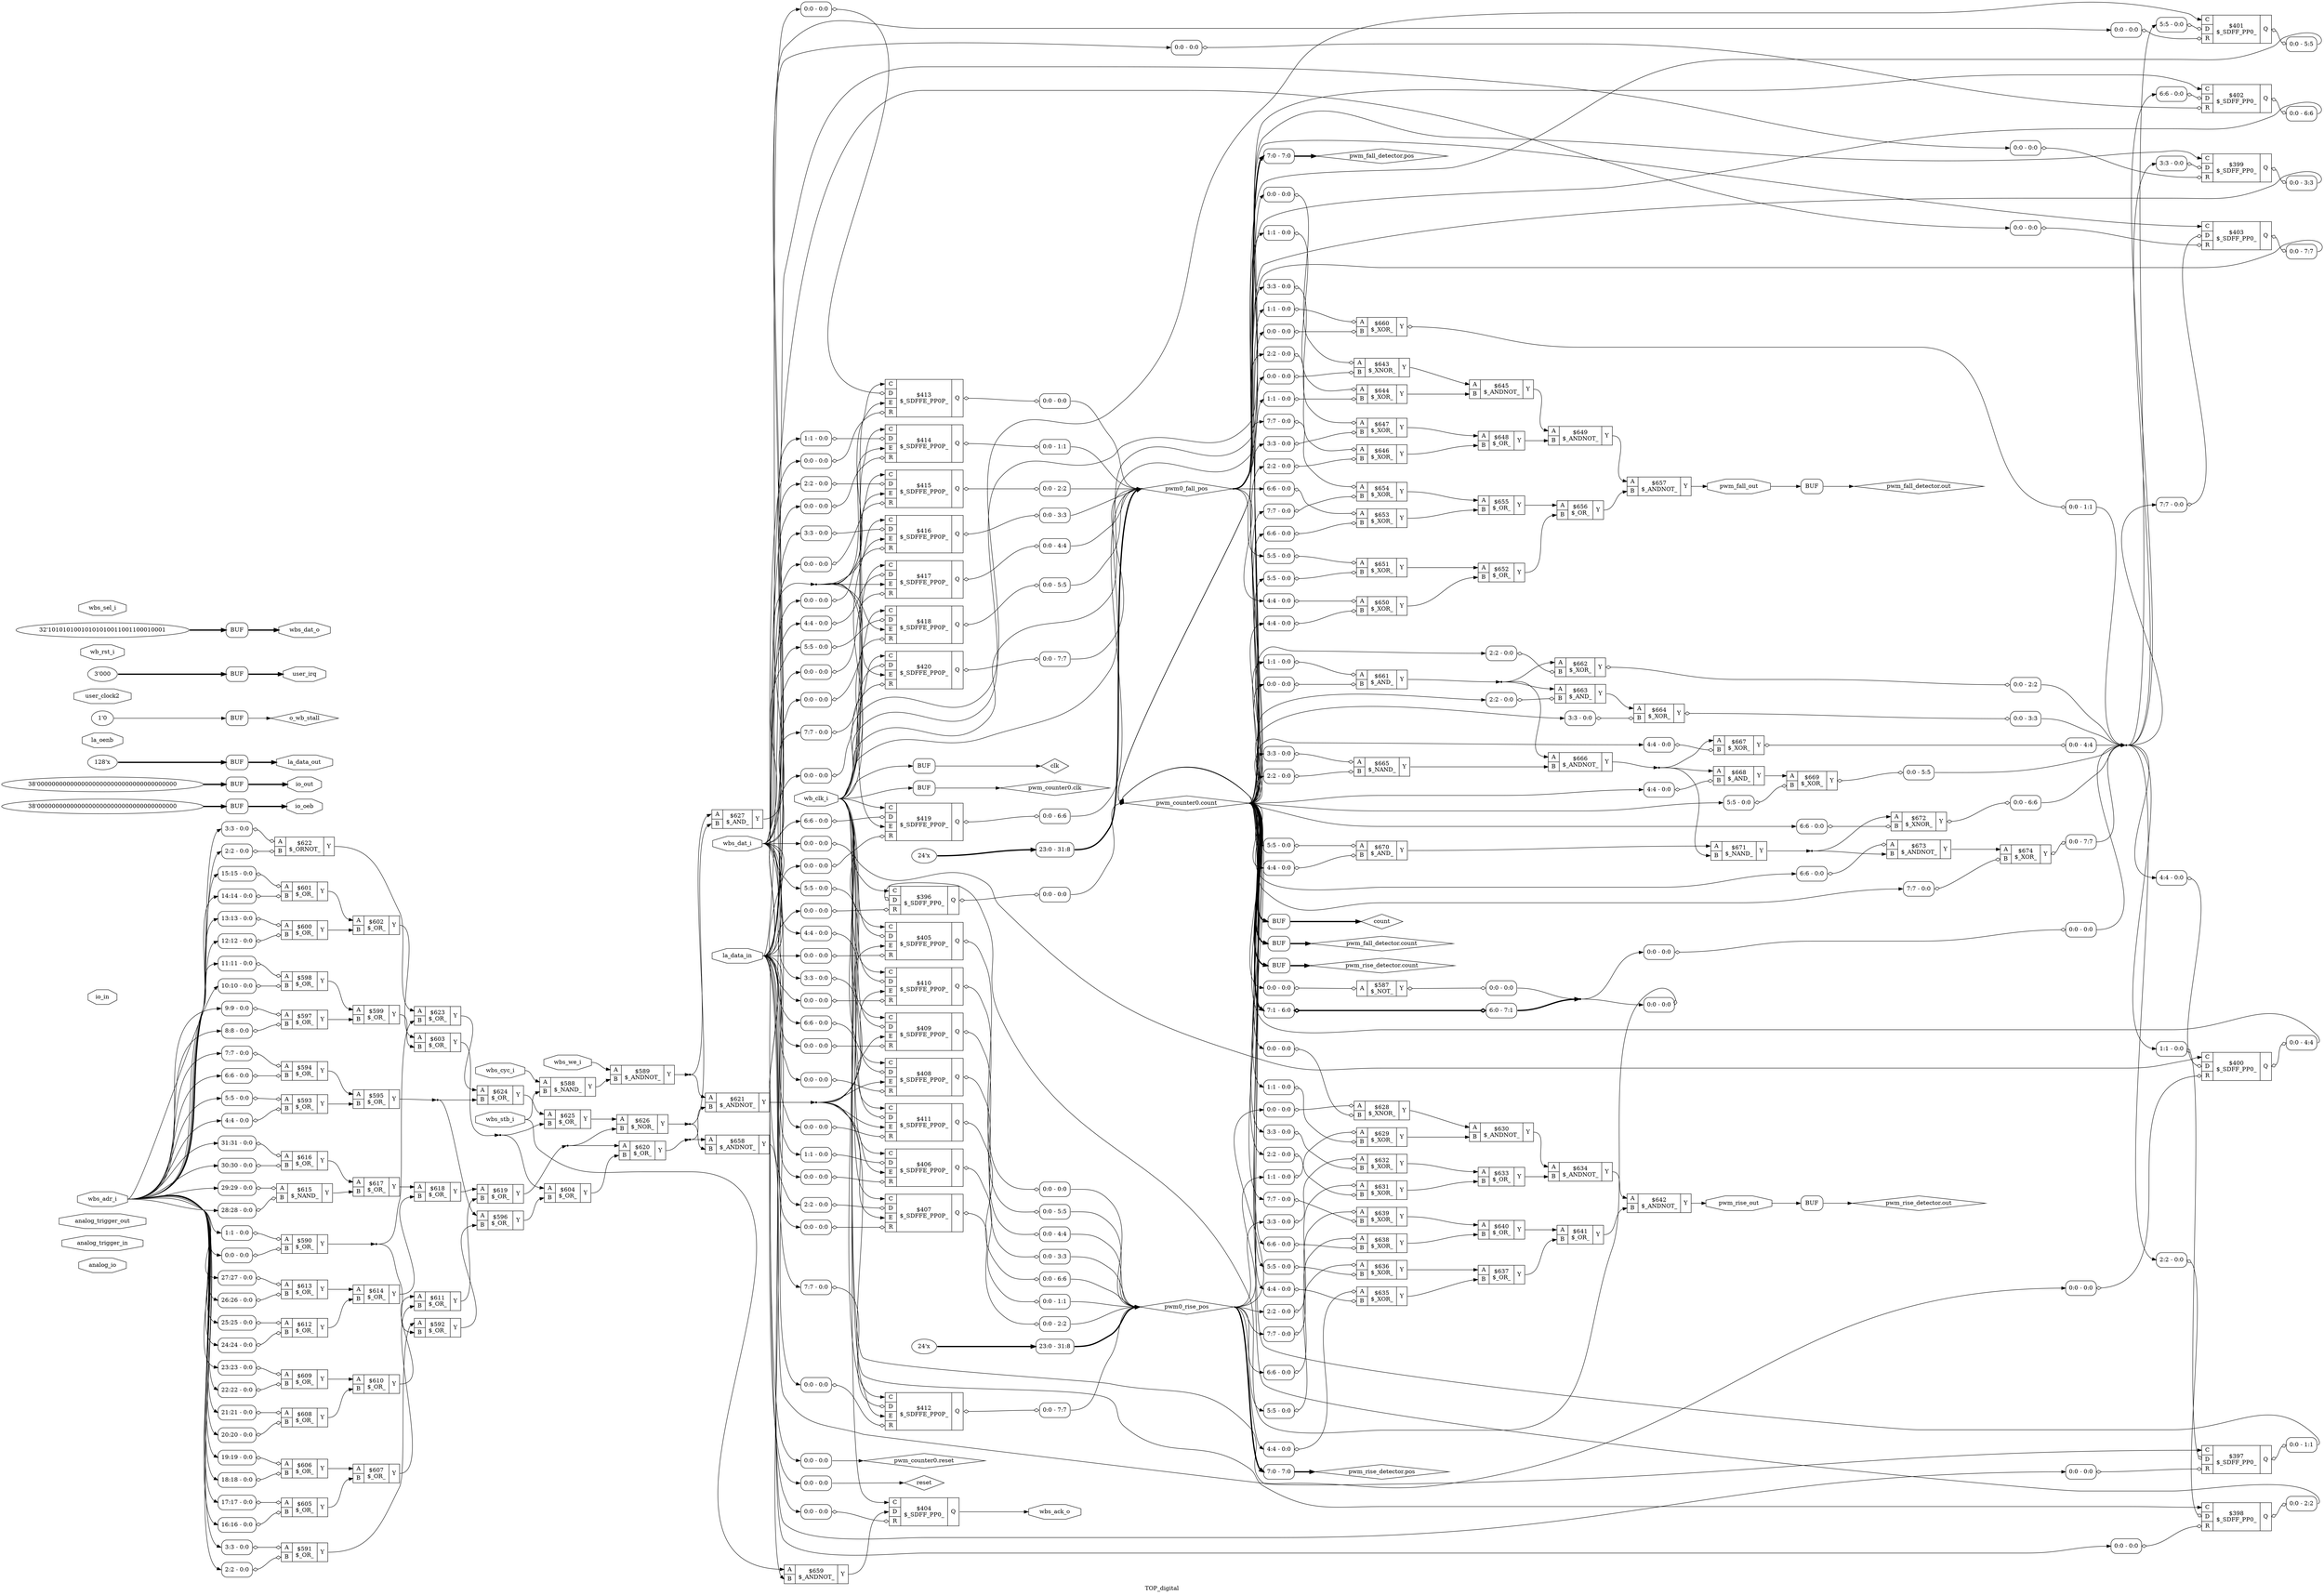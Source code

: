 digraph "TOP_digital" {
label="TOP_digital";
rankdir="LR";
remincross=true;
n81 [ shape=octagon, label="analog_io", color="black", fontcolor="black" ];
n82 [ shape=octagon, label="analog_trigger_in", color="black", fontcolor="black" ];
n83 [ shape=octagon, label="analog_trigger_out", color="black", fontcolor="black" ];
n84 [ shape=diamond, label="clk", color="black", fontcolor="black" ];
n85 [ shape=diamond, label="count", color="black", fontcolor="black" ];
n86 [ shape=octagon, label="io_in", color="black", fontcolor="black" ];
n87 [ shape=octagon, label="io_oeb", color="black", fontcolor="black" ];
n88 [ shape=octagon, label="io_out", color="black", fontcolor="black" ];
n89 [ shape=octagon, label="la_data_in", color="black", fontcolor="black" ];
n90 [ shape=octagon, label="la_data_out", color="black", fontcolor="black" ];
n91 [ shape=octagon, label="la_oenb", color="black", fontcolor="black" ];
n92 [ shape=diamond, label="o_wb_stall", color="black", fontcolor="black" ];
n93 [ shape=diamond, label="pwm0_fall_pos", color="black", fontcolor="black" ];
n94 [ shape=diamond, label="pwm0_rise_pos", color="black", fontcolor="black" ];
n95 [ shape=diamond, label="pwm_counter0.clk", color="black", fontcolor="black" ];
n96 [ shape=diamond, label="pwm_counter0.count", color="black", fontcolor="black" ];
n97 [ shape=diamond, label="pwm_counter0.reset", color="black", fontcolor="black" ];
n98 [ shape=diamond, label="pwm_fall_detector.count", color="black", fontcolor="black" ];
n99 [ shape=diamond, label="pwm_fall_detector.out", color="black", fontcolor="black" ];
n100 [ shape=diamond, label="pwm_fall_detector.pos", color="black", fontcolor="black" ];
n101 [ shape=octagon, label="pwm_fall_out", color="black", fontcolor="black" ];
n102 [ shape=diamond, label="pwm_rise_detector.count", color="black", fontcolor="black" ];
n103 [ shape=diamond, label="pwm_rise_detector.out", color="black", fontcolor="black" ];
n104 [ shape=diamond, label="pwm_rise_detector.pos", color="black", fontcolor="black" ];
n105 [ shape=octagon, label="pwm_rise_out", color="black", fontcolor="black" ];
n106 [ shape=diamond, label="reset", color="black", fontcolor="black" ];
n107 [ shape=octagon, label="user_clock2", color="black", fontcolor="black" ];
n108 [ shape=octagon, label="user_irq", color="black", fontcolor="black" ];
n109 [ shape=octagon, label="wb_clk_i", color="black", fontcolor="black" ];
n110 [ shape=octagon, label="wb_rst_i", color="black", fontcolor="black" ];
n111 [ shape=octagon, label="wbs_ack_o", color="black", fontcolor="black" ];
n112 [ shape=octagon, label="wbs_adr_i", color="black", fontcolor="black" ];
n113 [ shape=octagon, label="wbs_cyc_i", color="black", fontcolor="black" ];
n114 [ shape=octagon, label="wbs_dat_i", color="black", fontcolor="black" ];
n115 [ shape=octagon, label="wbs_dat_o", color="black", fontcolor="black" ];
n116 [ shape=octagon, label="wbs_sel_i", color="black", fontcolor="black" ];
n117 [ shape=octagon, label="wbs_stb_i", color="black", fontcolor="black" ];
n118 [ shape=octagon, label="wbs_we_i", color="black", fontcolor="black" ];
c121 [ shape=record, label="{{<p119> A}|$587\n$_NOT_|{<p120> Y}}",  ];
x0 [ shape=record, style=rounded, label="<s0> 0:0 - 0:0 ", color="black", fontcolor="black" ];
x0:e -> c121:p119:w [arrowhead=odiamond, arrowtail=odiamond, dir=both, color="black", fontcolor="black", label=""];
x1 [ shape=record, style=rounded, label="<s0> 0:0 - 0:0 ", color="black", fontcolor="black" ];
c121:p120:e -> x1:w [arrowhead=odiamond, arrowtail=odiamond, dir=both, color="black", fontcolor="black", label=""];
c123 [ shape=record, label="{{<p119> A|<p122> B}|$588\n$_NAND_|{<p120> Y}}",  ];
c124 [ shape=record, label="{{<p119> A|<p122> B}|$589\n$_ANDNOT_|{<p120> Y}}",  ];
c125 [ shape=record, label="{{<p119> A|<p122> B}|$590\n$_OR_|{<p120> Y}}",  ];
x2 [ shape=record, style=rounded, label="<s0> 1:1 - 0:0 ", color="black", fontcolor="black" ];
x2:e -> c125:p119:w [arrowhead=odiamond, arrowtail=odiamond, dir=both, color="black", fontcolor="black", label=""];
x3 [ shape=record, style=rounded, label="<s0> 0:0 - 0:0 ", color="black", fontcolor="black" ];
x3:e -> c125:p122:w [arrowhead=odiamond, arrowtail=odiamond, dir=both, color="black", fontcolor="black", label=""];
c126 [ shape=record, label="{{<p119> A|<p122> B}|$591\n$_OR_|{<p120> Y}}",  ];
x4 [ shape=record, style=rounded, label="<s0> 3:3 - 0:0 ", color="black", fontcolor="black" ];
x4:e -> c126:p119:w [arrowhead=odiamond, arrowtail=odiamond, dir=both, color="black", fontcolor="black", label=""];
x5 [ shape=record, style=rounded, label="<s0> 2:2 - 0:0 ", color="black", fontcolor="black" ];
x5:e -> c126:p122:w [arrowhead=odiamond, arrowtail=odiamond, dir=both, color="black", fontcolor="black", label=""];
c127 [ shape=record, label="{{<p119> A|<p122> B}|$592\n$_OR_|{<p120> Y}}",  ];
c128 [ shape=record, label="{{<p119> A|<p122> B}|$593\n$_OR_|{<p120> Y}}",  ];
x6 [ shape=record, style=rounded, label="<s0> 5:5 - 0:0 ", color="black", fontcolor="black" ];
x6:e -> c128:p119:w [arrowhead=odiamond, arrowtail=odiamond, dir=both, color="black", fontcolor="black", label=""];
x7 [ shape=record, style=rounded, label="<s0> 4:4 - 0:0 ", color="black", fontcolor="black" ];
x7:e -> c128:p122:w [arrowhead=odiamond, arrowtail=odiamond, dir=both, color="black", fontcolor="black", label=""];
c129 [ shape=record, label="{{<p119> A|<p122> B}|$594\n$_OR_|{<p120> Y}}",  ];
x8 [ shape=record, style=rounded, label="<s0> 7:7 - 0:0 ", color="black", fontcolor="black" ];
x8:e -> c129:p119:w [arrowhead=odiamond, arrowtail=odiamond, dir=both, color="black", fontcolor="black", label=""];
x9 [ shape=record, style=rounded, label="<s0> 6:6 - 0:0 ", color="black", fontcolor="black" ];
x9:e -> c129:p122:w [arrowhead=odiamond, arrowtail=odiamond, dir=both, color="black", fontcolor="black", label=""];
c130 [ shape=record, label="{{<p119> A|<p122> B}|$595\n$_OR_|{<p120> Y}}",  ];
c131 [ shape=record, label="{{<p119> A|<p122> B}|$596\n$_OR_|{<p120> Y}}",  ];
c132 [ shape=record, label="{{<p119> A|<p122> B}|$597\n$_OR_|{<p120> Y}}",  ];
x10 [ shape=record, style=rounded, label="<s0> 9:9 - 0:0 ", color="black", fontcolor="black" ];
x10:e -> c132:p119:w [arrowhead=odiamond, arrowtail=odiamond, dir=both, color="black", fontcolor="black", label=""];
x11 [ shape=record, style=rounded, label="<s0> 8:8 - 0:0 ", color="black", fontcolor="black" ];
x11:e -> c132:p122:w [arrowhead=odiamond, arrowtail=odiamond, dir=both, color="black", fontcolor="black", label=""];
c133 [ shape=record, label="{{<p119> A|<p122> B}|$598\n$_OR_|{<p120> Y}}",  ];
x12 [ shape=record, style=rounded, label="<s0> 11:11 - 0:0 ", color="black", fontcolor="black" ];
x12:e -> c133:p119:w [arrowhead=odiamond, arrowtail=odiamond, dir=both, color="black", fontcolor="black", label=""];
x13 [ shape=record, style=rounded, label="<s0> 10:10 - 0:0 ", color="black", fontcolor="black" ];
x13:e -> c133:p122:w [arrowhead=odiamond, arrowtail=odiamond, dir=both, color="black", fontcolor="black", label=""];
c134 [ shape=record, label="{{<p119> A|<p122> B}|$599\n$_OR_|{<p120> Y}}",  ];
c135 [ shape=record, label="{{<p119> A|<p122> B}|$600\n$_OR_|{<p120> Y}}",  ];
x14 [ shape=record, style=rounded, label="<s0> 13:13 - 0:0 ", color="black", fontcolor="black" ];
x14:e -> c135:p119:w [arrowhead=odiamond, arrowtail=odiamond, dir=both, color="black", fontcolor="black", label=""];
x15 [ shape=record, style=rounded, label="<s0> 12:12 - 0:0 ", color="black", fontcolor="black" ];
x15:e -> c135:p122:w [arrowhead=odiamond, arrowtail=odiamond, dir=both, color="black", fontcolor="black", label=""];
c136 [ shape=record, label="{{<p119> A|<p122> B}|$601\n$_OR_|{<p120> Y}}",  ];
x16 [ shape=record, style=rounded, label="<s0> 15:15 - 0:0 ", color="black", fontcolor="black" ];
x16:e -> c136:p119:w [arrowhead=odiamond, arrowtail=odiamond, dir=both, color="black", fontcolor="black", label=""];
x17 [ shape=record, style=rounded, label="<s0> 14:14 - 0:0 ", color="black", fontcolor="black" ];
x17:e -> c136:p122:w [arrowhead=odiamond, arrowtail=odiamond, dir=both, color="black", fontcolor="black", label=""];
c137 [ shape=record, label="{{<p119> A|<p122> B}|$602\n$_OR_|{<p120> Y}}",  ];
c138 [ shape=record, label="{{<p119> A|<p122> B}|$603\n$_OR_|{<p120> Y}}",  ];
c139 [ shape=record, label="{{<p119> A|<p122> B}|$604\n$_OR_|{<p120> Y}}",  ];
c140 [ shape=record, label="{{<p119> A|<p122> B}|$605\n$_OR_|{<p120> Y}}",  ];
x18 [ shape=record, style=rounded, label="<s0> 17:17 - 0:0 ", color="black", fontcolor="black" ];
x18:e -> c140:p119:w [arrowhead=odiamond, arrowtail=odiamond, dir=both, color="black", fontcolor="black", label=""];
x19 [ shape=record, style=rounded, label="<s0> 16:16 - 0:0 ", color="black", fontcolor="black" ];
x19:e -> c140:p122:w [arrowhead=odiamond, arrowtail=odiamond, dir=both, color="black", fontcolor="black", label=""];
c141 [ shape=record, label="{{<p119> A|<p122> B}|$606\n$_OR_|{<p120> Y}}",  ];
x20 [ shape=record, style=rounded, label="<s0> 19:19 - 0:0 ", color="black", fontcolor="black" ];
x20:e -> c141:p119:w [arrowhead=odiamond, arrowtail=odiamond, dir=both, color="black", fontcolor="black", label=""];
x21 [ shape=record, style=rounded, label="<s0> 18:18 - 0:0 ", color="black", fontcolor="black" ];
x21:e -> c141:p122:w [arrowhead=odiamond, arrowtail=odiamond, dir=both, color="black", fontcolor="black", label=""];
c142 [ shape=record, label="{{<p119> A|<p122> B}|$607\n$_OR_|{<p120> Y}}",  ];
c143 [ shape=record, label="{{<p119> A|<p122> B}|$608\n$_OR_|{<p120> Y}}",  ];
x22 [ shape=record, style=rounded, label="<s0> 21:21 - 0:0 ", color="black", fontcolor="black" ];
x22:e -> c143:p119:w [arrowhead=odiamond, arrowtail=odiamond, dir=both, color="black", fontcolor="black", label=""];
x23 [ shape=record, style=rounded, label="<s0> 20:20 - 0:0 ", color="black", fontcolor="black" ];
x23:e -> c143:p122:w [arrowhead=odiamond, arrowtail=odiamond, dir=both, color="black", fontcolor="black", label=""];
c144 [ shape=record, label="{{<p119> A|<p122> B}|$609\n$_OR_|{<p120> Y}}",  ];
x24 [ shape=record, style=rounded, label="<s0> 23:23 - 0:0 ", color="black", fontcolor="black" ];
x24:e -> c144:p119:w [arrowhead=odiamond, arrowtail=odiamond, dir=both, color="black", fontcolor="black", label=""];
x25 [ shape=record, style=rounded, label="<s0> 22:22 - 0:0 ", color="black", fontcolor="black" ];
x25:e -> c144:p122:w [arrowhead=odiamond, arrowtail=odiamond, dir=both, color="black", fontcolor="black", label=""];
c145 [ shape=record, label="{{<p119> A|<p122> B}|$610\n$_OR_|{<p120> Y}}",  ];
c146 [ shape=record, label="{{<p119> A|<p122> B}|$611\n$_OR_|{<p120> Y}}",  ];
c147 [ shape=record, label="{{<p119> A|<p122> B}|$612\n$_OR_|{<p120> Y}}",  ];
x26 [ shape=record, style=rounded, label="<s0> 25:25 - 0:0 ", color="black", fontcolor="black" ];
x26:e -> c147:p119:w [arrowhead=odiamond, arrowtail=odiamond, dir=both, color="black", fontcolor="black", label=""];
x27 [ shape=record, style=rounded, label="<s0> 24:24 - 0:0 ", color="black", fontcolor="black" ];
x27:e -> c147:p122:w [arrowhead=odiamond, arrowtail=odiamond, dir=both, color="black", fontcolor="black", label=""];
c148 [ shape=record, label="{{<p119> A|<p122> B}|$613\n$_OR_|{<p120> Y}}",  ];
x28 [ shape=record, style=rounded, label="<s0> 27:27 - 0:0 ", color="black", fontcolor="black" ];
x28:e -> c148:p119:w [arrowhead=odiamond, arrowtail=odiamond, dir=both, color="black", fontcolor="black", label=""];
x29 [ shape=record, style=rounded, label="<s0> 26:26 - 0:0 ", color="black", fontcolor="black" ];
x29:e -> c148:p122:w [arrowhead=odiamond, arrowtail=odiamond, dir=both, color="black", fontcolor="black", label=""];
c149 [ shape=record, label="{{<p119> A|<p122> B}|$614\n$_OR_|{<p120> Y}}",  ];
c150 [ shape=record, label="{{<p119> A|<p122> B}|$615\n$_NAND_|{<p120> Y}}",  ];
x30 [ shape=record, style=rounded, label="<s0> 29:29 - 0:0 ", color="black", fontcolor="black" ];
x30:e -> c150:p119:w [arrowhead=odiamond, arrowtail=odiamond, dir=both, color="black", fontcolor="black", label=""];
x31 [ shape=record, style=rounded, label="<s0> 28:28 - 0:0 ", color="black", fontcolor="black" ];
x31:e -> c150:p122:w [arrowhead=odiamond, arrowtail=odiamond, dir=both, color="black", fontcolor="black", label=""];
c151 [ shape=record, label="{{<p119> A|<p122> B}|$616\n$_OR_|{<p120> Y}}",  ];
x32 [ shape=record, style=rounded, label="<s0> 31:31 - 0:0 ", color="black", fontcolor="black" ];
x32:e -> c151:p119:w [arrowhead=odiamond, arrowtail=odiamond, dir=both, color="black", fontcolor="black", label=""];
x33 [ shape=record, style=rounded, label="<s0> 30:30 - 0:0 ", color="black", fontcolor="black" ];
x33:e -> c151:p122:w [arrowhead=odiamond, arrowtail=odiamond, dir=both, color="black", fontcolor="black", label=""];
c152 [ shape=record, label="{{<p119> A|<p122> B}|$617\n$_OR_|{<p120> Y}}",  ];
c153 [ shape=record, label="{{<p119> A|<p122> B}|$618\n$_OR_|{<p120> Y}}",  ];
c154 [ shape=record, label="{{<p119> A|<p122> B}|$619\n$_OR_|{<p120> Y}}",  ];
c155 [ shape=record, label="{{<p119> A|<p122> B}|$620\n$_OR_|{<p120> Y}}",  ];
c156 [ shape=record, label="{{<p119> A|<p122> B}|$621\n$_ANDNOT_|{<p120> Y}}",  ];
c157 [ shape=record, label="{{<p119> A|<p122> B}|$622\n$_ORNOT_|{<p120> Y}}",  ];
x34 [ shape=record, style=rounded, label="<s0> 3:3 - 0:0 ", color="black", fontcolor="black" ];
x34:e -> c157:p119:w [arrowhead=odiamond, arrowtail=odiamond, dir=both, color="black", fontcolor="black", label=""];
x35 [ shape=record, style=rounded, label="<s0> 2:2 - 0:0 ", color="black", fontcolor="black" ];
x35:e -> c157:p122:w [arrowhead=odiamond, arrowtail=odiamond, dir=both, color="black", fontcolor="black", label=""];
c158 [ shape=record, label="{{<p119> A|<p122> B}|$623\n$_OR_|{<p120> Y}}",  ];
c159 [ shape=record, label="{{<p119> A|<p122> B}|$624\n$_OR_|{<p120> Y}}",  ];
c160 [ shape=record, label="{{<p119> A|<p122> B}|$625\n$_OR_|{<p120> Y}}",  ];
c161 [ shape=record, label="{{<p119> A|<p122> B}|$626\n$_NOR_|{<p120> Y}}",  ];
c162 [ shape=record, label="{{<p119> A|<p122> B}|$627\n$_AND_|{<p120> Y}}",  ];
c163 [ shape=record, label="{{<p119> A|<p122> B}|$628\n$_XNOR_|{<p120> Y}}",  ];
x36 [ shape=record, style=rounded, label="<s0> 0:0 - 0:0 ", color="black", fontcolor="black" ];
x36:e -> c163:p119:w [arrowhead=odiamond, arrowtail=odiamond, dir=both, color="black", fontcolor="black", label=""];
x37 [ shape=record, style=rounded, label="<s0> 0:0 - 0:0 ", color="black", fontcolor="black" ];
x37:e -> c163:p122:w [arrowhead=odiamond, arrowtail=odiamond, dir=both, color="black", fontcolor="black", label=""];
c164 [ shape=record, label="{{<p119> A|<p122> B}|$629\n$_XOR_|{<p120> Y}}",  ];
x38 [ shape=record, style=rounded, label="<s0> 1:1 - 0:0 ", color="black", fontcolor="black" ];
x38:e -> c164:p119:w [arrowhead=odiamond, arrowtail=odiamond, dir=both, color="black", fontcolor="black", label=""];
x39 [ shape=record, style=rounded, label="<s0> 1:1 - 0:0 ", color="black", fontcolor="black" ];
x39:e -> c164:p122:w [arrowhead=odiamond, arrowtail=odiamond, dir=both, color="black", fontcolor="black", label=""];
c165 [ shape=record, label="{{<p119> A|<p122> B}|$630\n$_ANDNOT_|{<p120> Y}}",  ];
c166 [ shape=record, label="{{<p119> A|<p122> B}|$631\n$_XOR_|{<p120> Y}}",  ];
x40 [ shape=record, style=rounded, label="<s0> 2:2 - 0:0 ", color="black", fontcolor="black" ];
x40:e -> c166:p119:w [arrowhead=odiamond, arrowtail=odiamond, dir=both, color="black", fontcolor="black", label=""];
x41 [ shape=record, style=rounded, label="<s0> 2:2 - 0:0 ", color="black", fontcolor="black" ];
x41:e -> c166:p122:w [arrowhead=odiamond, arrowtail=odiamond, dir=both, color="black", fontcolor="black", label=""];
c167 [ shape=record, label="{{<p119> A|<p122> B}|$632\n$_XOR_|{<p120> Y}}",  ];
x42 [ shape=record, style=rounded, label="<s0> 3:3 - 0:0 ", color="black", fontcolor="black" ];
x42:e -> c167:p119:w [arrowhead=odiamond, arrowtail=odiamond, dir=both, color="black", fontcolor="black", label=""];
x43 [ shape=record, style=rounded, label="<s0> 3:3 - 0:0 ", color="black", fontcolor="black" ];
x43:e -> c167:p122:w [arrowhead=odiamond, arrowtail=odiamond, dir=both, color="black", fontcolor="black", label=""];
c168 [ shape=record, label="{{<p119> A|<p122> B}|$633\n$_OR_|{<p120> Y}}",  ];
c169 [ shape=record, label="{{<p119> A|<p122> B}|$634\n$_ANDNOT_|{<p120> Y}}",  ];
c170 [ shape=record, label="{{<p119> A|<p122> B}|$635\n$_XOR_|{<p120> Y}}",  ];
x44 [ shape=record, style=rounded, label="<s0> 4:4 - 0:0 ", color="black", fontcolor="black" ];
x44:e -> c170:p119:w [arrowhead=odiamond, arrowtail=odiamond, dir=both, color="black", fontcolor="black", label=""];
x45 [ shape=record, style=rounded, label="<s0> 4:4 - 0:0 ", color="black", fontcolor="black" ];
x45:e -> c170:p122:w [arrowhead=odiamond, arrowtail=odiamond, dir=both, color="black", fontcolor="black", label=""];
c171 [ shape=record, label="{{<p119> A|<p122> B}|$636\n$_XOR_|{<p120> Y}}",  ];
x46 [ shape=record, style=rounded, label="<s0> 5:5 - 0:0 ", color="black", fontcolor="black" ];
x46:e -> c171:p119:w [arrowhead=odiamond, arrowtail=odiamond, dir=both, color="black", fontcolor="black", label=""];
x47 [ shape=record, style=rounded, label="<s0> 5:5 - 0:0 ", color="black", fontcolor="black" ];
x47:e -> c171:p122:w [arrowhead=odiamond, arrowtail=odiamond, dir=both, color="black", fontcolor="black", label=""];
c172 [ shape=record, label="{{<p119> A|<p122> B}|$637\n$_OR_|{<p120> Y}}",  ];
c173 [ shape=record, label="{{<p119> A|<p122> B}|$638\n$_XOR_|{<p120> Y}}",  ];
x48 [ shape=record, style=rounded, label="<s0> 6:6 - 0:0 ", color="black", fontcolor="black" ];
x48:e -> c173:p119:w [arrowhead=odiamond, arrowtail=odiamond, dir=both, color="black", fontcolor="black", label=""];
x49 [ shape=record, style=rounded, label="<s0> 6:6 - 0:0 ", color="black", fontcolor="black" ];
x49:e -> c173:p122:w [arrowhead=odiamond, arrowtail=odiamond, dir=both, color="black", fontcolor="black", label=""];
c174 [ shape=record, label="{{<p119> A|<p122> B}|$639\n$_XOR_|{<p120> Y}}",  ];
x50 [ shape=record, style=rounded, label="<s0> 7:7 - 0:0 ", color="black", fontcolor="black" ];
x50:e -> c174:p119:w [arrowhead=odiamond, arrowtail=odiamond, dir=both, color="black", fontcolor="black", label=""];
x51 [ shape=record, style=rounded, label="<s0> 7:7 - 0:0 ", color="black", fontcolor="black" ];
x51:e -> c174:p122:w [arrowhead=odiamond, arrowtail=odiamond, dir=both, color="black", fontcolor="black", label=""];
c175 [ shape=record, label="{{<p119> A|<p122> B}|$640\n$_OR_|{<p120> Y}}",  ];
c176 [ shape=record, label="{{<p119> A|<p122> B}|$641\n$_OR_|{<p120> Y}}",  ];
c177 [ shape=record, label="{{<p119> A|<p122> B}|$642\n$_ANDNOT_|{<p120> Y}}",  ];
c178 [ shape=record, label="{{<p119> A|<p122> B}|$643\n$_XNOR_|{<p120> Y}}",  ];
x52 [ shape=record, style=rounded, label="<s0> 0:0 - 0:0 ", color="black", fontcolor="black" ];
x52:e -> c178:p119:w [arrowhead=odiamond, arrowtail=odiamond, dir=both, color="black", fontcolor="black", label=""];
x53 [ shape=record, style=rounded, label="<s0> 0:0 - 0:0 ", color="black", fontcolor="black" ];
x53:e -> c178:p122:w [arrowhead=odiamond, arrowtail=odiamond, dir=both, color="black", fontcolor="black", label=""];
c179 [ shape=record, label="{{<p119> A|<p122> B}|$644\n$_XOR_|{<p120> Y}}",  ];
x54 [ shape=record, style=rounded, label="<s0> 1:1 - 0:0 ", color="black", fontcolor="black" ];
x54:e -> c179:p119:w [arrowhead=odiamond, arrowtail=odiamond, dir=both, color="black", fontcolor="black", label=""];
x55 [ shape=record, style=rounded, label="<s0> 1:1 - 0:0 ", color="black", fontcolor="black" ];
x55:e -> c179:p122:w [arrowhead=odiamond, arrowtail=odiamond, dir=both, color="black", fontcolor="black", label=""];
c180 [ shape=record, label="{{<p119> A|<p122> B}|$645\n$_ANDNOT_|{<p120> Y}}",  ];
c181 [ shape=record, label="{{<p119> A|<p122> B}|$646\n$_XOR_|{<p120> Y}}",  ];
x56 [ shape=record, style=rounded, label="<s0> 2:2 - 0:0 ", color="black", fontcolor="black" ];
x56:e -> c181:p119:w [arrowhead=odiamond, arrowtail=odiamond, dir=both, color="black", fontcolor="black", label=""];
x57 [ shape=record, style=rounded, label="<s0> 2:2 - 0:0 ", color="black", fontcolor="black" ];
x57:e -> c181:p122:w [arrowhead=odiamond, arrowtail=odiamond, dir=both, color="black", fontcolor="black", label=""];
c182 [ shape=record, label="{{<p119> A|<p122> B}|$647\n$_XOR_|{<p120> Y}}",  ];
x58 [ shape=record, style=rounded, label="<s0> 3:3 - 0:0 ", color="black", fontcolor="black" ];
x58:e -> c182:p119:w [arrowhead=odiamond, arrowtail=odiamond, dir=both, color="black", fontcolor="black", label=""];
x59 [ shape=record, style=rounded, label="<s0> 3:3 - 0:0 ", color="black", fontcolor="black" ];
x59:e -> c182:p122:w [arrowhead=odiamond, arrowtail=odiamond, dir=both, color="black", fontcolor="black", label=""];
c183 [ shape=record, label="{{<p119> A|<p122> B}|$648\n$_OR_|{<p120> Y}}",  ];
c184 [ shape=record, label="{{<p119> A|<p122> B}|$649\n$_ANDNOT_|{<p120> Y}}",  ];
c185 [ shape=record, label="{{<p119> A|<p122> B}|$650\n$_XOR_|{<p120> Y}}",  ];
x60 [ shape=record, style=rounded, label="<s0> 4:4 - 0:0 ", color="black", fontcolor="black" ];
x60:e -> c185:p119:w [arrowhead=odiamond, arrowtail=odiamond, dir=both, color="black", fontcolor="black", label=""];
x61 [ shape=record, style=rounded, label="<s0> 4:4 - 0:0 ", color="black", fontcolor="black" ];
x61:e -> c185:p122:w [arrowhead=odiamond, arrowtail=odiamond, dir=both, color="black", fontcolor="black", label=""];
c186 [ shape=record, label="{{<p119> A|<p122> B}|$651\n$_XOR_|{<p120> Y}}",  ];
x62 [ shape=record, style=rounded, label="<s0> 5:5 - 0:0 ", color="black", fontcolor="black" ];
x62:e -> c186:p119:w [arrowhead=odiamond, arrowtail=odiamond, dir=both, color="black", fontcolor="black", label=""];
x63 [ shape=record, style=rounded, label="<s0> 5:5 - 0:0 ", color="black", fontcolor="black" ];
x63:e -> c186:p122:w [arrowhead=odiamond, arrowtail=odiamond, dir=both, color="black", fontcolor="black", label=""];
c187 [ shape=record, label="{{<p119> A|<p122> B}|$652\n$_OR_|{<p120> Y}}",  ];
c188 [ shape=record, label="{{<p119> A|<p122> B}|$653\n$_XOR_|{<p120> Y}}",  ];
x64 [ shape=record, style=rounded, label="<s0> 6:6 - 0:0 ", color="black", fontcolor="black" ];
x64:e -> c188:p119:w [arrowhead=odiamond, arrowtail=odiamond, dir=both, color="black", fontcolor="black", label=""];
x65 [ shape=record, style=rounded, label="<s0> 6:6 - 0:0 ", color="black", fontcolor="black" ];
x65:e -> c188:p122:w [arrowhead=odiamond, arrowtail=odiamond, dir=both, color="black", fontcolor="black", label=""];
c189 [ shape=record, label="{{<p119> A|<p122> B}|$654\n$_XOR_|{<p120> Y}}",  ];
x66 [ shape=record, style=rounded, label="<s0> 7:7 - 0:0 ", color="black", fontcolor="black" ];
x66:e -> c189:p119:w [arrowhead=odiamond, arrowtail=odiamond, dir=both, color="black", fontcolor="black", label=""];
x67 [ shape=record, style=rounded, label="<s0> 7:7 - 0:0 ", color="black", fontcolor="black" ];
x67:e -> c189:p122:w [arrowhead=odiamond, arrowtail=odiamond, dir=both, color="black", fontcolor="black", label=""];
c190 [ shape=record, label="{{<p119> A|<p122> B}|$655\n$_OR_|{<p120> Y}}",  ];
c191 [ shape=record, label="{{<p119> A|<p122> B}|$656\n$_OR_|{<p120> Y}}",  ];
c192 [ shape=record, label="{{<p119> A|<p122> B}|$657\n$_ANDNOT_|{<p120> Y}}",  ];
c193 [ shape=record, label="{{<p119> A|<p122> B}|$658\n$_ANDNOT_|{<p120> Y}}",  ];
c194 [ shape=record, label="{{<p119> A|<p122> B}|$659\n$_ANDNOT_|{<p120> Y}}",  ];
c195 [ shape=record, label="{{<p119> A|<p122> B}|$660\n$_XOR_|{<p120> Y}}",  ];
x68 [ shape=record, style=rounded, label="<s0> 1:1 - 0:0 ", color="black", fontcolor="black" ];
x68:e -> c195:p119:w [arrowhead=odiamond, arrowtail=odiamond, dir=both, color="black", fontcolor="black", label=""];
x69 [ shape=record, style=rounded, label="<s0> 0:0 - 0:0 ", color="black", fontcolor="black" ];
x69:e -> c195:p122:w [arrowhead=odiamond, arrowtail=odiamond, dir=both, color="black", fontcolor="black", label=""];
x70 [ shape=record, style=rounded, label="<s0> 0:0 - 1:1 ", color="black", fontcolor="black" ];
c195:p120:e -> x70:w [arrowhead=odiamond, arrowtail=odiamond, dir=both, color="black", fontcolor="black", label=""];
c196 [ shape=record, label="{{<p119> A|<p122> B}|$661\n$_AND_|{<p120> Y}}",  ];
x71 [ shape=record, style=rounded, label="<s0> 1:1 - 0:0 ", color="black", fontcolor="black" ];
x71:e -> c196:p119:w [arrowhead=odiamond, arrowtail=odiamond, dir=both, color="black", fontcolor="black", label=""];
x72 [ shape=record, style=rounded, label="<s0> 0:0 - 0:0 ", color="black", fontcolor="black" ];
x72:e -> c196:p122:w [arrowhead=odiamond, arrowtail=odiamond, dir=both, color="black", fontcolor="black", label=""];
c197 [ shape=record, label="{{<p119> A|<p122> B}|$662\n$_XOR_|{<p120> Y}}",  ];
x73 [ shape=record, style=rounded, label="<s0> 2:2 - 0:0 ", color="black", fontcolor="black" ];
x73:e -> c197:p122:w [arrowhead=odiamond, arrowtail=odiamond, dir=both, color="black", fontcolor="black", label=""];
x74 [ shape=record, style=rounded, label="<s0> 0:0 - 2:2 ", color="black", fontcolor="black" ];
c197:p120:e -> x74:w [arrowhead=odiamond, arrowtail=odiamond, dir=both, color="black", fontcolor="black", label=""];
c198 [ shape=record, label="{{<p119> A|<p122> B}|$663\n$_AND_|{<p120> Y}}",  ];
x75 [ shape=record, style=rounded, label="<s0> 2:2 - 0:0 ", color="black", fontcolor="black" ];
x75:e -> c198:p122:w [arrowhead=odiamond, arrowtail=odiamond, dir=both, color="black", fontcolor="black", label=""];
c199 [ shape=record, label="{{<p119> A|<p122> B}|$664\n$_XOR_|{<p120> Y}}",  ];
x76 [ shape=record, style=rounded, label="<s0> 3:3 - 0:0 ", color="black", fontcolor="black" ];
x76:e -> c199:p122:w [arrowhead=odiamond, arrowtail=odiamond, dir=both, color="black", fontcolor="black", label=""];
x77 [ shape=record, style=rounded, label="<s0> 0:0 - 3:3 ", color="black", fontcolor="black" ];
c199:p120:e -> x77:w [arrowhead=odiamond, arrowtail=odiamond, dir=both, color="black", fontcolor="black", label=""];
c200 [ shape=record, label="{{<p119> A|<p122> B}|$665\n$_NAND_|{<p120> Y}}",  ];
x78 [ shape=record, style=rounded, label="<s0> 3:3 - 0:0 ", color="black", fontcolor="black" ];
x78:e -> c200:p119:w [arrowhead=odiamond, arrowtail=odiamond, dir=both, color="black", fontcolor="black", label=""];
x79 [ shape=record, style=rounded, label="<s0> 2:2 - 0:0 ", color="black", fontcolor="black" ];
x79:e -> c200:p122:w [arrowhead=odiamond, arrowtail=odiamond, dir=both, color="black", fontcolor="black", label=""];
c201 [ shape=record, label="{{<p119> A|<p122> B}|$666\n$_ANDNOT_|{<p120> Y}}",  ];
c202 [ shape=record, label="{{<p119> A|<p122> B}|$667\n$_XOR_|{<p120> Y}}",  ];
x80 [ shape=record, style=rounded, label="<s0> 4:4 - 0:0 ", color="black", fontcolor="black" ];
x80:e -> c202:p122:w [arrowhead=odiamond, arrowtail=odiamond, dir=both, color="black", fontcolor="black", label=""];
x81 [ shape=record, style=rounded, label="<s0> 0:0 - 4:4 ", color="black", fontcolor="black" ];
c202:p120:e -> x81:w [arrowhead=odiamond, arrowtail=odiamond, dir=both, color="black", fontcolor="black", label=""];
c203 [ shape=record, label="{{<p119> A|<p122> B}|$668\n$_AND_|{<p120> Y}}",  ];
x82 [ shape=record, style=rounded, label="<s0> 4:4 - 0:0 ", color="black", fontcolor="black" ];
x82:e -> c203:p122:w [arrowhead=odiamond, arrowtail=odiamond, dir=both, color="black", fontcolor="black", label=""];
c204 [ shape=record, label="{{<p119> A|<p122> B}|$669\n$_XOR_|{<p120> Y}}",  ];
x83 [ shape=record, style=rounded, label="<s0> 5:5 - 0:0 ", color="black", fontcolor="black" ];
x83:e -> c204:p122:w [arrowhead=odiamond, arrowtail=odiamond, dir=both, color="black", fontcolor="black", label=""];
x84 [ shape=record, style=rounded, label="<s0> 0:0 - 5:5 ", color="black", fontcolor="black" ];
c204:p120:e -> x84:w [arrowhead=odiamond, arrowtail=odiamond, dir=both, color="black", fontcolor="black", label=""];
c205 [ shape=record, label="{{<p119> A|<p122> B}|$670\n$_AND_|{<p120> Y}}",  ];
x85 [ shape=record, style=rounded, label="<s0> 5:5 - 0:0 ", color="black", fontcolor="black" ];
x85:e -> c205:p119:w [arrowhead=odiamond, arrowtail=odiamond, dir=both, color="black", fontcolor="black", label=""];
x86 [ shape=record, style=rounded, label="<s0> 4:4 - 0:0 ", color="black", fontcolor="black" ];
x86:e -> c205:p122:w [arrowhead=odiamond, arrowtail=odiamond, dir=both, color="black", fontcolor="black", label=""];
c206 [ shape=record, label="{{<p119> A|<p122> B}|$671\n$_NAND_|{<p120> Y}}",  ];
c207 [ shape=record, label="{{<p119> A|<p122> B}|$672\n$_XNOR_|{<p120> Y}}",  ];
x87 [ shape=record, style=rounded, label="<s0> 6:6 - 0:0 ", color="black", fontcolor="black" ];
x87:e -> c207:p122:w [arrowhead=odiamond, arrowtail=odiamond, dir=both, color="black", fontcolor="black", label=""];
x88 [ shape=record, style=rounded, label="<s0> 0:0 - 6:6 ", color="black", fontcolor="black" ];
c207:p120:e -> x88:w [arrowhead=odiamond, arrowtail=odiamond, dir=both, color="black", fontcolor="black", label=""];
c208 [ shape=record, label="{{<p119> A|<p122> B}|$673\n$_ANDNOT_|{<p120> Y}}",  ];
x89 [ shape=record, style=rounded, label="<s0> 6:6 - 0:0 ", color="black", fontcolor="black" ];
x89:e -> c208:p119:w [arrowhead=odiamond, arrowtail=odiamond, dir=both, color="black", fontcolor="black", label=""];
c209 [ shape=record, label="{{<p119> A|<p122> B}|$674\n$_XOR_|{<p120> Y}}",  ];
x90 [ shape=record, style=rounded, label="<s0> 7:7 - 0:0 ", color="black", fontcolor="black" ];
x90:e -> c209:p122:w [arrowhead=odiamond, arrowtail=odiamond, dir=both, color="black", fontcolor="black", label=""];
x91 [ shape=record, style=rounded, label="<s0> 0:0 - 7:7 ", color="black", fontcolor="black" ];
c209:p120:e -> x91:w [arrowhead=odiamond, arrowtail=odiamond, dir=both, color="black", fontcolor="black", label=""];
c214 [ shape=record, label="{{<p210> C|<p211> D|<p212> R}|$396\n$_SDFF_PP0_|{<p213> Q}}",  ];
x92 [ shape=record, style=rounded, label="<s0> 0:0 - 0:0 ", color="black", fontcolor="black" ];
x92:e -> c214:p211:w [arrowhead=odiamond, arrowtail=odiamond, dir=both, color="black", fontcolor="black", label=""];
x93 [ shape=record, style=rounded, label="<s0> 0:0 - 0:0 ", color="black", fontcolor="black" ];
c214:p213:e -> x93:w [arrowhead=odiamond, arrowtail=odiamond, dir=both, color="black", fontcolor="black", label=""];
x94 [ shape=record, style=rounded, label="<s0> 0:0 - 0:0 ", color="black", fontcolor="black" ];
x94:e -> c214:p212:w [arrowhead=odiamond, arrowtail=odiamond, dir=both, color="black", fontcolor="black", label=""];
c215 [ shape=record, label="{{<p210> C|<p211> D|<p212> R}|$397\n$_SDFF_PP0_|{<p213> Q}}",  ];
x95 [ shape=record, style=rounded, label="<s0> 1:1 - 0:0 ", color="black", fontcolor="black" ];
x95:e -> c215:p211:w [arrowhead=odiamond, arrowtail=odiamond, dir=both, color="black", fontcolor="black", label=""];
x96 [ shape=record, style=rounded, label="<s0> 0:0 - 1:1 ", color="black", fontcolor="black" ];
c215:p213:e -> x96:w [arrowhead=odiamond, arrowtail=odiamond, dir=both, color="black", fontcolor="black", label=""];
x97 [ shape=record, style=rounded, label="<s0> 0:0 - 0:0 ", color="black", fontcolor="black" ];
x97:e -> c215:p212:w [arrowhead=odiamond, arrowtail=odiamond, dir=both, color="black", fontcolor="black", label=""];
c216 [ shape=record, label="{{<p210> C|<p211> D|<p212> R}|$398\n$_SDFF_PP0_|{<p213> Q}}",  ];
x98 [ shape=record, style=rounded, label="<s0> 2:2 - 0:0 ", color="black", fontcolor="black" ];
x98:e -> c216:p211:w [arrowhead=odiamond, arrowtail=odiamond, dir=both, color="black", fontcolor="black", label=""];
x99 [ shape=record, style=rounded, label="<s0> 0:0 - 2:2 ", color="black", fontcolor="black" ];
c216:p213:e -> x99:w [arrowhead=odiamond, arrowtail=odiamond, dir=both, color="black", fontcolor="black", label=""];
x100 [ shape=record, style=rounded, label="<s0> 0:0 - 0:0 ", color="black", fontcolor="black" ];
x100:e -> c216:p212:w [arrowhead=odiamond, arrowtail=odiamond, dir=both, color="black", fontcolor="black", label=""];
c217 [ shape=record, label="{{<p210> C|<p211> D|<p212> R}|$399\n$_SDFF_PP0_|{<p213> Q}}",  ];
x101 [ shape=record, style=rounded, label="<s0> 3:3 - 0:0 ", color="black", fontcolor="black" ];
x101:e -> c217:p211:w [arrowhead=odiamond, arrowtail=odiamond, dir=both, color="black", fontcolor="black", label=""];
x102 [ shape=record, style=rounded, label="<s0> 0:0 - 3:3 ", color="black", fontcolor="black" ];
c217:p213:e -> x102:w [arrowhead=odiamond, arrowtail=odiamond, dir=both, color="black", fontcolor="black", label=""];
x103 [ shape=record, style=rounded, label="<s0> 0:0 - 0:0 ", color="black", fontcolor="black" ];
x103:e -> c217:p212:w [arrowhead=odiamond, arrowtail=odiamond, dir=both, color="black", fontcolor="black", label=""];
c218 [ shape=record, label="{{<p210> C|<p211> D|<p212> R}|$400\n$_SDFF_PP0_|{<p213> Q}}",  ];
x104 [ shape=record, style=rounded, label="<s0> 4:4 - 0:0 ", color="black", fontcolor="black" ];
x104:e -> c218:p211:w [arrowhead=odiamond, arrowtail=odiamond, dir=both, color="black", fontcolor="black", label=""];
x105 [ shape=record, style=rounded, label="<s0> 0:0 - 4:4 ", color="black", fontcolor="black" ];
c218:p213:e -> x105:w [arrowhead=odiamond, arrowtail=odiamond, dir=both, color="black", fontcolor="black", label=""];
x106 [ shape=record, style=rounded, label="<s0> 0:0 - 0:0 ", color="black", fontcolor="black" ];
x106:e -> c218:p212:w [arrowhead=odiamond, arrowtail=odiamond, dir=both, color="black", fontcolor="black", label=""];
c219 [ shape=record, label="{{<p210> C|<p211> D|<p212> R}|$401\n$_SDFF_PP0_|{<p213> Q}}",  ];
x107 [ shape=record, style=rounded, label="<s0> 5:5 - 0:0 ", color="black", fontcolor="black" ];
x107:e -> c219:p211:w [arrowhead=odiamond, arrowtail=odiamond, dir=both, color="black", fontcolor="black", label=""];
x108 [ shape=record, style=rounded, label="<s0> 0:0 - 5:5 ", color="black", fontcolor="black" ];
c219:p213:e -> x108:w [arrowhead=odiamond, arrowtail=odiamond, dir=both, color="black", fontcolor="black", label=""];
x109 [ shape=record, style=rounded, label="<s0> 0:0 - 0:0 ", color="black", fontcolor="black" ];
x109:e -> c219:p212:w [arrowhead=odiamond, arrowtail=odiamond, dir=both, color="black", fontcolor="black", label=""];
c220 [ shape=record, label="{{<p210> C|<p211> D|<p212> R}|$402\n$_SDFF_PP0_|{<p213> Q}}",  ];
x110 [ shape=record, style=rounded, label="<s0> 6:6 - 0:0 ", color="black", fontcolor="black" ];
x110:e -> c220:p211:w [arrowhead=odiamond, arrowtail=odiamond, dir=both, color="black", fontcolor="black", label=""];
x111 [ shape=record, style=rounded, label="<s0> 0:0 - 6:6 ", color="black", fontcolor="black" ];
c220:p213:e -> x111:w [arrowhead=odiamond, arrowtail=odiamond, dir=both, color="black", fontcolor="black", label=""];
x112 [ shape=record, style=rounded, label="<s0> 0:0 - 0:0 ", color="black", fontcolor="black" ];
x112:e -> c220:p212:w [arrowhead=odiamond, arrowtail=odiamond, dir=both, color="black", fontcolor="black", label=""];
c221 [ shape=record, label="{{<p210> C|<p211> D|<p212> R}|$403\n$_SDFF_PP0_|{<p213> Q}}",  ];
x113 [ shape=record, style=rounded, label="<s0> 7:7 - 0:0 ", color="black", fontcolor="black" ];
x113:e -> c221:p211:w [arrowhead=odiamond, arrowtail=odiamond, dir=both, color="black", fontcolor="black", label=""];
x114 [ shape=record, style=rounded, label="<s0> 0:0 - 7:7 ", color="black", fontcolor="black" ];
c221:p213:e -> x114:w [arrowhead=odiamond, arrowtail=odiamond, dir=both, color="black", fontcolor="black", label=""];
x115 [ shape=record, style=rounded, label="<s0> 0:0 - 0:0 ", color="black", fontcolor="black" ];
x115:e -> c221:p212:w [arrowhead=odiamond, arrowtail=odiamond, dir=both, color="black", fontcolor="black", label=""];
c222 [ shape=record, label="{{<p210> C|<p211> D|<p212> R}|$404\n$_SDFF_PP0_|{<p213> Q}}",  ];
x116 [ shape=record, style=rounded, label="<s0> 0:0 - 0:0 ", color="black", fontcolor="black" ];
x116:e -> c222:p212:w [arrowhead=odiamond, arrowtail=odiamond, dir=both, color="black", fontcolor="black", label=""];
c224 [ shape=record, label="{{<p210> C|<p211> D|<p223> E|<p212> R}|$405\n$_SDFFE_PP0P_|{<p213> Q}}",  ];
x117 [ shape=record, style=rounded, label="<s0> 0:0 - 0:0 ", color="black", fontcolor="black" ];
x117:e -> c224:p211:w [arrowhead=odiamond, arrowtail=odiamond, dir=both, color="black", fontcolor="black", label=""];
x118 [ shape=record, style=rounded, label="<s0> 0:0 - 0:0 ", color="black", fontcolor="black" ];
c224:p213:e -> x118:w [arrowhead=odiamond, arrowtail=odiamond, dir=both, color="black", fontcolor="black", label=""];
x119 [ shape=record, style=rounded, label="<s0> 0:0 - 0:0 ", color="black", fontcolor="black" ];
x119:e -> c224:p212:w [arrowhead=odiamond, arrowtail=odiamond, dir=both, color="black", fontcolor="black", label=""];
c225 [ shape=record, label="{{<p210> C|<p211> D|<p223> E|<p212> R}|$406\n$_SDFFE_PP0P_|{<p213> Q}}",  ];
x120 [ shape=record, style=rounded, label="<s0> 1:1 - 0:0 ", color="black", fontcolor="black" ];
x120:e -> c225:p211:w [arrowhead=odiamond, arrowtail=odiamond, dir=both, color="black", fontcolor="black", label=""];
x121 [ shape=record, style=rounded, label="<s0> 0:0 - 1:1 ", color="black", fontcolor="black" ];
c225:p213:e -> x121:w [arrowhead=odiamond, arrowtail=odiamond, dir=both, color="black", fontcolor="black", label=""];
x122 [ shape=record, style=rounded, label="<s0> 0:0 - 0:0 ", color="black", fontcolor="black" ];
x122:e -> c225:p212:w [arrowhead=odiamond, arrowtail=odiamond, dir=both, color="black", fontcolor="black", label=""];
c226 [ shape=record, label="{{<p210> C|<p211> D|<p223> E|<p212> R}|$407\n$_SDFFE_PP0P_|{<p213> Q}}",  ];
x123 [ shape=record, style=rounded, label="<s0> 2:2 - 0:0 ", color="black", fontcolor="black" ];
x123:e -> c226:p211:w [arrowhead=odiamond, arrowtail=odiamond, dir=both, color="black", fontcolor="black", label=""];
x124 [ shape=record, style=rounded, label="<s0> 0:0 - 2:2 ", color="black", fontcolor="black" ];
c226:p213:e -> x124:w [arrowhead=odiamond, arrowtail=odiamond, dir=both, color="black", fontcolor="black", label=""];
x125 [ shape=record, style=rounded, label="<s0> 0:0 - 0:0 ", color="black", fontcolor="black" ];
x125:e -> c226:p212:w [arrowhead=odiamond, arrowtail=odiamond, dir=both, color="black", fontcolor="black", label=""];
c227 [ shape=record, label="{{<p210> C|<p211> D|<p223> E|<p212> R}|$408\n$_SDFFE_PP0P_|{<p213> Q}}",  ];
x126 [ shape=record, style=rounded, label="<s0> 3:3 - 0:0 ", color="black", fontcolor="black" ];
x126:e -> c227:p211:w [arrowhead=odiamond, arrowtail=odiamond, dir=both, color="black", fontcolor="black", label=""];
x127 [ shape=record, style=rounded, label="<s0> 0:0 - 3:3 ", color="black", fontcolor="black" ];
c227:p213:e -> x127:w [arrowhead=odiamond, arrowtail=odiamond, dir=both, color="black", fontcolor="black", label=""];
x128 [ shape=record, style=rounded, label="<s0> 0:0 - 0:0 ", color="black", fontcolor="black" ];
x128:e -> c227:p212:w [arrowhead=odiamond, arrowtail=odiamond, dir=both, color="black", fontcolor="black", label=""];
c228 [ shape=record, label="{{<p210> C|<p211> D|<p223> E|<p212> R}|$409\n$_SDFFE_PP0P_|{<p213> Q}}",  ];
x129 [ shape=record, style=rounded, label="<s0> 4:4 - 0:0 ", color="black", fontcolor="black" ];
x129:e -> c228:p211:w [arrowhead=odiamond, arrowtail=odiamond, dir=both, color="black", fontcolor="black", label=""];
x130 [ shape=record, style=rounded, label="<s0> 0:0 - 4:4 ", color="black", fontcolor="black" ];
c228:p213:e -> x130:w [arrowhead=odiamond, arrowtail=odiamond, dir=both, color="black", fontcolor="black", label=""];
x131 [ shape=record, style=rounded, label="<s0> 0:0 - 0:0 ", color="black", fontcolor="black" ];
x131:e -> c228:p212:w [arrowhead=odiamond, arrowtail=odiamond, dir=both, color="black", fontcolor="black", label=""];
c229 [ shape=record, label="{{<p210> C|<p211> D|<p223> E|<p212> R}|$410\n$_SDFFE_PP0P_|{<p213> Q}}",  ];
x132 [ shape=record, style=rounded, label="<s0> 5:5 - 0:0 ", color="black", fontcolor="black" ];
x132:e -> c229:p211:w [arrowhead=odiamond, arrowtail=odiamond, dir=both, color="black", fontcolor="black", label=""];
x133 [ shape=record, style=rounded, label="<s0> 0:0 - 5:5 ", color="black", fontcolor="black" ];
c229:p213:e -> x133:w [arrowhead=odiamond, arrowtail=odiamond, dir=both, color="black", fontcolor="black", label=""];
x134 [ shape=record, style=rounded, label="<s0> 0:0 - 0:0 ", color="black", fontcolor="black" ];
x134:e -> c229:p212:w [arrowhead=odiamond, arrowtail=odiamond, dir=both, color="black", fontcolor="black", label=""];
c230 [ shape=record, label="{{<p210> C|<p211> D|<p223> E|<p212> R}|$411\n$_SDFFE_PP0P_|{<p213> Q}}",  ];
x135 [ shape=record, style=rounded, label="<s0> 6:6 - 0:0 ", color="black", fontcolor="black" ];
x135:e -> c230:p211:w [arrowhead=odiamond, arrowtail=odiamond, dir=both, color="black", fontcolor="black", label=""];
x136 [ shape=record, style=rounded, label="<s0> 0:0 - 6:6 ", color="black", fontcolor="black" ];
c230:p213:e -> x136:w [arrowhead=odiamond, arrowtail=odiamond, dir=both, color="black", fontcolor="black", label=""];
x137 [ shape=record, style=rounded, label="<s0> 0:0 - 0:0 ", color="black", fontcolor="black" ];
x137:e -> c230:p212:w [arrowhead=odiamond, arrowtail=odiamond, dir=both, color="black", fontcolor="black", label=""];
c231 [ shape=record, label="{{<p210> C|<p211> D|<p223> E|<p212> R}|$412\n$_SDFFE_PP0P_|{<p213> Q}}",  ];
x138 [ shape=record, style=rounded, label="<s0> 7:7 - 0:0 ", color="black", fontcolor="black" ];
x138:e -> c231:p211:w [arrowhead=odiamond, arrowtail=odiamond, dir=both, color="black", fontcolor="black", label=""];
x139 [ shape=record, style=rounded, label="<s0> 0:0 - 7:7 ", color="black", fontcolor="black" ];
c231:p213:e -> x139:w [arrowhead=odiamond, arrowtail=odiamond, dir=both, color="black", fontcolor="black", label=""];
x140 [ shape=record, style=rounded, label="<s0> 0:0 - 0:0 ", color="black", fontcolor="black" ];
x140:e -> c231:p212:w [arrowhead=odiamond, arrowtail=odiamond, dir=both, color="black", fontcolor="black", label=""];
c232 [ shape=record, label="{{<p210> C|<p211> D|<p223> E|<p212> R}|$413\n$_SDFFE_PP0P_|{<p213> Q}}",  ];
x141 [ shape=record, style=rounded, label="<s0> 0:0 - 0:0 ", color="black", fontcolor="black" ];
x141:e -> c232:p211:w [arrowhead=odiamond, arrowtail=odiamond, dir=both, color="black", fontcolor="black", label=""];
x142 [ shape=record, style=rounded, label="<s0> 0:0 - 0:0 ", color="black", fontcolor="black" ];
c232:p213:e -> x142:w [arrowhead=odiamond, arrowtail=odiamond, dir=both, color="black", fontcolor="black", label=""];
x143 [ shape=record, style=rounded, label="<s0> 0:0 - 0:0 ", color="black", fontcolor="black" ];
x143:e -> c232:p212:w [arrowhead=odiamond, arrowtail=odiamond, dir=both, color="black", fontcolor="black", label=""];
c233 [ shape=record, label="{{<p210> C|<p211> D|<p223> E|<p212> R}|$414\n$_SDFFE_PP0P_|{<p213> Q}}",  ];
x144 [ shape=record, style=rounded, label="<s0> 1:1 - 0:0 ", color="black", fontcolor="black" ];
x144:e -> c233:p211:w [arrowhead=odiamond, arrowtail=odiamond, dir=both, color="black", fontcolor="black", label=""];
x145 [ shape=record, style=rounded, label="<s0> 0:0 - 1:1 ", color="black", fontcolor="black" ];
c233:p213:e -> x145:w [arrowhead=odiamond, arrowtail=odiamond, dir=both, color="black", fontcolor="black", label=""];
x146 [ shape=record, style=rounded, label="<s0> 0:0 - 0:0 ", color="black", fontcolor="black" ];
x146:e -> c233:p212:w [arrowhead=odiamond, arrowtail=odiamond, dir=both, color="black", fontcolor="black", label=""];
c234 [ shape=record, label="{{<p210> C|<p211> D|<p223> E|<p212> R}|$415\n$_SDFFE_PP0P_|{<p213> Q}}",  ];
x147 [ shape=record, style=rounded, label="<s0> 2:2 - 0:0 ", color="black", fontcolor="black" ];
x147:e -> c234:p211:w [arrowhead=odiamond, arrowtail=odiamond, dir=both, color="black", fontcolor="black", label=""];
x148 [ shape=record, style=rounded, label="<s0> 0:0 - 2:2 ", color="black", fontcolor="black" ];
c234:p213:e -> x148:w [arrowhead=odiamond, arrowtail=odiamond, dir=both, color="black", fontcolor="black", label=""];
x149 [ shape=record, style=rounded, label="<s0> 0:0 - 0:0 ", color="black", fontcolor="black" ];
x149:e -> c234:p212:w [arrowhead=odiamond, arrowtail=odiamond, dir=both, color="black", fontcolor="black", label=""];
c235 [ shape=record, label="{{<p210> C|<p211> D|<p223> E|<p212> R}|$416\n$_SDFFE_PP0P_|{<p213> Q}}",  ];
x150 [ shape=record, style=rounded, label="<s0> 3:3 - 0:0 ", color="black", fontcolor="black" ];
x150:e -> c235:p211:w [arrowhead=odiamond, arrowtail=odiamond, dir=both, color="black", fontcolor="black", label=""];
x151 [ shape=record, style=rounded, label="<s0> 0:0 - 3:3 ", color="black", fontcolor="black" ];
c235:p213:e -> x151:w [arrowhead=odiamond, arrowtail=odiamond, dir=both, color="black", fontcolor="black", label=""];
x152 [ shape=record, style=rounded, label="<s0> 0:0 - 0:0 ", color="black", fontcolor="black" ];
x152:e -> c235:p212:w [arrowhead=odiamond, arrowtail=odiamond, dir=both, color="black", fontcolor="black", label=""];
c236 [ shape=record, label="{{<p210> C|<p211> D|<p223> E|<p212> R}|$417\n$_SDFFE_PP0P_|{<p213> Q}}",  ];
x153 [ shape=record, style=rounded, label="<s0> 4:4 - 0:0 ", color="black", fontcolor="black" ];
x153:e -> c236:p211:w [arrowhead=odiamond, arrowtail=odiamond, dir=both, color="black", fontcolor="black", label=""];
x154 [ shape=record, style=rounded, label="<s0> 0:0 - 4:4 ", color="black", fontcolor="black" ];
c236:p213:e -> x154:w [arrowhead=odiamond, arrowtail=odiamond, dir=both, color="black", fontcolor="black", label=""];
x155 [ shape=record, style=rounded, label="<s0> 0:0 - 0:0 ", color="black", fontcolor="black" ];
x155:e -> c236:p212:w [arrowhead=odiamond, arrowtail=odiamond, dir=both, color="black", fontcolor="black", label=""];
c237 [ shape=record, label="{{<p210> C|<p211> D|<p223> E|<p212> R}|$418\n$_SDFFE_PP0P_|{<p213> Q}}",  ];
x156 [ shape=record, style=rounded, label="<s0> 5:5 - 0:0 ", color="black", fontcolor="black" ];
x156:e -> c237:p211:w [arrowhead=odiamond, arrowtail=odiamond, dir=both, color="black", fontcolor="black", label=""];
x157 [ shape=record, style=rounded, label="<s0> 0:0 - 5:5 ", color="black", fontcolor="black" ];
c237:p213:e -> x157:w [arrowhead=odiamond, arrowtail=odiamond, dir=both, color="black", fontcolor="black", label=""];
x158 [ shape=record, style=rounded, label="<s0> 0:0 - 0:0 ", color="black", fontcolor="black" ];
x158:e -> c237:p212:w [arrowhead=odiamond, arrowtail=odiamond, dir=both, color="black", fontcolor="black", label=""];
c238 [ shape=record, label="{{<p210> C|<p211> D|<p223> E|<p212> R}|$419\n$_SDFFE_PP0P_|{<p213> Q}}",  ];
x159 [ shape=record, style=rounded, label="<s0> 6:6 - 0:0 ", color="black", fontcolor="black" ];
x159:e -> c238:p211:w [arrowhead=odiamond, arrowtail=odiamond, dir=both, color="black", fontcolor="black", label=""];
x160 [ shape=record, style=rounded, label="<s0> 0:0 - 6:6 ", color="black", fontcolor="black" ];
c238:p213:e -> x160:w [arrowhead=odiamond, arrowtail=odiamond, dir=both, color="black", fontcolor="black", label=""];
x161 [ shape=record, style=rounded, label="<s0> 0:0 - 0:0 ", color="black", fontcolor="black" ];
x161:e -> c238:p212:w [arrowhead=odiamond, arrowtail=odiamond, dir=both, color="black", fontcolor="black", label=""];
c239 [ shape=record, label="{{<p210> C|<p211> D|<p223> E|<p212> R}|$420\n$_SDFFE_PP0P_|{<p213> Q}}",  ];
x162 [ shape=record, style=rounded, label="<s0> 7:7 - 0:0 ", color="black", fontcolor="black" ];
x162:e -> c239:p211:w [arrowhead=odiamond, arrowtail=odiamond, dir=both, color="black", fontcolor="black", label=""];
x163 [ shape=record, style=rounded, label="<s0> 0:0 - 7:7 ", color="black", fontcolor="black" ];
c239:p213:e -> x163:w [arrowhead=odiamond, arrowtail=odiamond, dir=both, color="black", fontcolor="black", label=""];
x164 [ shape=record, style=rounded, label="<s0> 0:0 - 0:0 ", color="black", fontcolor="black" ];
x164:e -> c239:p212:w [arrowhead=odiamond, arrowtail=odiamond, dir=both, color="black", fontcolor="black", label=""];
x165 [ shape=record, style=rounded, label="<s0> 7:1 - 6:0 ", color="black", fontcolor="black" ];
x166 [ shape=record, style=rounded, label="<s0> 6:0 - 7:1 ", color="black", fontcolor="black" ];
x165:e -> x166:w [arrowhead=odiamond, arrowtail=odiamond, dir=both, color="black", fontcolor="black", style="setlinewidth(3)", label=""];
x167 [ shape=record, style=rounded, label="<s0> 0:0 - 0:0 ", color="black", fontcolor="black" ];
x168 [ shape=record, style=rounded, label="<s0> 0:0 - 0:0 ", color="black", fontcolor="black" ];
x167:e -> x168:w [arrowhead=odiamond, arrowtail=odiamond, dir=both, color="black", fontcolor="black", label=""];
x169 [shape=box, style=rounded, label="BUF", ];
x170 [shape=box, style=rounded, label="BUF", ];
v171 [ label="38'00000000000000000000000000000000000000" ];
x172 [shape=box, style=rounded, label="BUF", ];
v173 [ label="38'00000000000000000000000000000000000000" ];
x174 [shape=box, style=rounded, label="BUF", ];
v175 [ label="128'x" ];
x176 [shape=box, style=rounded, label="BUF", ];
v177 [ label="1'0" ];
x178 [shape=box, style=rounded, label="BUF", ];
v179 [ label="24'x" ];
x180 [ shape=record, style=rounded, label="<s0> 23:0 - 31:8 ", color="black", fontcolor="black" ];
v181 [ label="24'x" ];
x182 [ shape=record, style=rounded, label="<s0> 23:0 - 31:8 ", color="black", fontcolor="black" ];
x183 [shape=box, style=rounded, label="BUF", ];
x184 [ shape=record, style=rounded, label="<s0> 0:0 - 0:0 ", color="black", fontcolor="black" ];
x185 [shape=box, style=rounded, label="BUF", ];
x186 [shape=box, style=rounded, label="BUF", ];
x187 [ shape=record, style=rounded, label="<s0> 7:0 - 7:0 ", color="black", fontcolor="black" ];
x188 [shape=box, style=rounded, label="BUF", ];
x189 [shape=box, style=rounded, label="BUF", ];
x190 [ shape=record, style=rounded, label="<s0> 7:0 - 7:0 ", color="black", fontcolor="black" ];
x191 [ shape=record, style=rounded, label="<s0> 0:0 - 0:0 ", color="black", fontcolor="black" ];
v192 [ label="3'000" ];
x193 [shape=box, style=rounded, label="BUF", ];
v194 [ label="32'10101010010101010011001100010001" ];
x195 [shape=box, style=rounded, label="BUF", ];
n1 [ shape=point ];
c162:p120:e -> n1:w [color="black", fontcolor="black", label=""];
n1:e -> c232:p223:w [color="black", fontcolor="black", label=""];
n1:e -> c233:p223:w [color="black", fontcolor="black", label=""];
n1:e -> c234:p223:w [color="black", fontcolor="black", label=""];
n1:e -> c235:p223:w [color="black", fontcolor="black", label=""];
n1:e -> c236:p223:w [color="black", fontcolor="black", label=""];
n1:e -> c237:p223:w [color="black", fontcolor="black", label=""];
n1:e -> c238:p223:w [color="black", fontcolor="black", label=""];
n1:e -> c239:p223:w [color="black", fontcolor="black", label=""];
n10 [ shape=point ];
c155:p120:e -> n10:w [color="black", fontcolor="black", label=""];
n10:e -> c156:p122:w [color="black", fontcolor="black", label=""];
n10:e -> c193:p119:w [color="black", fontcolor="black", label=""];
x187:e -> n100:w [color="black", fontcolor="black", style="setlinewidth(3)", label=""];
c192:p120:e -> n101:w [color="black", fontcolor="black", label=""];
n101:e -> x186:w [color="black", fontcolor="black", label=""];
x188:e -> n102:w [color="black", fontcolor="black", style="setlinewidth(3)", label=""];
x189:e -> n103:w [color="black", fontcolor="black", label=""];
x190:e -> n104:w [color="black", fontcolor="black", style="setlinewidth(3)", label=""];
c177:p120:e -> n105:w [color="black", fontcolor="black", label=""];
n105:e -> x189:w [color="black", fontcolor="black", label=""];
x191:e -> n106:w [color="black", fontcolor="black", label=""];
x193:e -> n108:w [color="black", fontcolor="black", style="setlinewidth(3)", label=""];
n109:e -> c214:p210:w [color="black", fontcolor="black", label=""];
n109:e -> c215:p210:w [color="black", fontcolor="black", label=""];
n109:e -> c216:p210:w [color="black", fontcolor="black", label=""];
n109:e -> c217:p210:w [color="black", fontcolor="black", label=""];
n109:e -> c218:p210:w [color="black", fontcolor="black", label=""];
n109:e -> c219:p210:w [color="black", fontcolor="black", label=""];
n109:e -> c220:p210:w [color="black", fontcolor="black", label=""];
n109:e -> c221:p210:w [color="black", fontcolor="black", label=""];
n109:e -> c222:p210:w [color="black", fontcolor="black", label=""];
n109:e -> c224:p210:w [color="black", fontcolor="black", label=""];
n109:e -> c225:p210:w [color="black", fontcolor="black", label=""];
n109:e -> c226:p210:w [color="black", fontcolor="black", label=""];
n109:e -> c227:p210:w [color="black", fontcolor="black", label=""];
n109:e -> c228:p210:w [color="black", fontcolor="black", label=""];
n109:e -> c229:p210:w [color="black", fontcolor="black", label=""];
n109:e -> c230:p210:w [color="black", fontcolor="black", label=""];
n109:e -> c231:p210:w [color="black", fontcolor="black", label=""];
n109:e -> c232:p210:w [color="black", fontcolor="black", label=""];
n109:e -> c233:p210:w [color="black", fontcolor="black", label=""];
n109:e -> c234:p210:w [color="black", fontcolor="black", label=""];
n109:e -> c235:p210:w [color="black", fontcolor="black", label=""];
n109:e -> c236:p210:w [color="black", fontcolor="black", label=""];
n109:e -> c237:p210:w [color="black", fontcolor="black", label=""];
n109:e -> c238:p210:w [color="black", fontcolor="black", label=""];
n109:e -> c239:p210:w [color="black", fontcolor="black", label=""];
n109:e -> x169:w [color="black", fontcolor="black", label=""];
n109:e -> x183:w [color="black", fontcolor="black", label=""];
c157:p120:e -> c158:p119:w [color="black", fontcolor="black", label=""];
c222:p213:e -> n111:w [color="black", fontcolor="black", label=""];
n112:e -> x10:s0:w [color="black", fontcolor="black", label=""];
n112:e -> x11:s0:w [color="black", fontcolor="black", label=""];
n112:e -> x12:s0:w [color="black", fontcolor="black", label=""];
n112:e -> x13:s0:w [color="black", fontcolor="black", label=""];
n112:e -> x14:s0:w [color="black", fontcolor="black", label=""];
n112:e -> x15:s0:w [color="black", fontcolor="black", label=""];
n112:e -> x16:s0:w [color="black", fontcolor="black", label=""];
n112:e -> x17:s0:w [color="black", fontcolor="black", label=""];
n112:e -> x18:s0:w [color="black", fontcolor="black", label=""];
n112:e -> x19:s0:w [color="black", fontcolor="black", label=""];
n112:e -> x20:s0:w [color="black", fontcolor="black", label=""];
n112:e -> x21:s0:w [color="black", fontcolor="black", label=""];
n112:e -> x22:s0:w [color="black", fontcolor="black", label=""];
n112:e -> x23:s0:w [color="black", fontcolor="black", label=""];
n112:e -> x24:s0:w [color="black", fontcolor="black", label=""];
n112:e -> x25:s0:w [color="black", fontcolor="black", label=""];
n112:e -> x26:s0:w [color="black", fontcolor="black", label=""];
n112:e -> x27:s0:w [color="black", fontcolor="black", label=""];
n112:e -> x28:s0:w [color="black", fontcolor="black", label=""];
n112:e -> x29:s0:w [color="black", fontcolor="black", label=""];
n112:e -> x2:s0:w [color="black", fontcolor="black", label=""];
n112:e -> x30:s0:w [color="black", fontcolor="black", label=""];
n112:e -> x31:s0:w [color="black", fontcolor="black", label=""];
n112:e -> x32:s0:w [color="black", fontcolor="black", label=""];
n112:e -> x33:s0:w [color="black", fontcolor="black", label=""];
n112:e -> x34:s0:w [color="black", fontcolor="black", label=""];
n112:e -> x35:s0:w [color="black", fontcolor="black", label=""];
n112:e -> x3:s0:w [color="black", fontcolor="black", label=""];
n112:e -> x4:s0:w [color="black", fontcolor="black", label=""];
n112:e -> x5:s0:w [color="black", fontcolor="black", label=""];
n112:e -> x6:s0:w [color="black", fontcolor="black", label=""];
n112:e -> x7:s0:w [color="black", fontcolor="black", label=""];
n112:e -> x8:s0:w [color="black", fontcolor="black", label=""];
n112:e -> x9:s0:w [color="black", fontcolor="black", label=""];
n113:e -> c123:p119:w [color="black", fontcolor="black", label=""];
n114:e -> x117:s0:w [color="black", fontcolor="black", label=""];
n114:e -> x120:s0:w [color="black", fontcolor="black", label=""];
n114:e -> x123:s0:w [color="black", fontcolor="black", label=""];
n114:e -> x126:s0:w [color="black", fontcolor="black", label=""];
n114:e -> x129:s0:w [color="black", fontcolor="black", label=""];
n114:e -> x132:s0:w [color="black", fontcolor="black", label=""];
n114:e -> x135:s0:w [color="black", fontcolor="black", label=""];
n114:e -> x138:s0:w [color="black", fontcolor="black", label=""];
n114:e -> x141:s0:w [color="black", fontcolor="black", label=""];
n114:e -> x144:s0:w [color="black", fontcolor="black", label=""];
n114:e -> x147:s0:w [color="black", fontcolor="black", label=""];
n114:e -> x150:s0:w [color="black", fontcolor="black", label=""];
n114:e -> x153:s0:w [color="black", fontcolor="black", label=""];
n114:e -> x156:s0:w [color="black", fontcolor="black", label=""];
n114:e -> x159:s0:w [color="black", fontcolor="black", label=""];
n114:e -> x162:s0:w [color="black", fontcolor="black", label=""];
x195:e -> n115:w [color="black", fontcolor="black", style="setlinewidth(3)", label=""];
n117:e -> c123:p122:w [color="black", fontcolor="black", label=""];
n117:e -> c194:p119:w [color="black", fontcolor="black", label=""];
n118:e -> c124:p119:w [color="black", fontcolor="black", label=""];
c158:p120:e -> c159:p119:w [color="black", fontcolor="black", label=""];
c159:p120:e -> c160:p119:w [color="black", fontcolor="black", label=""];
c160:p120:e -> c161:p119:w [color="black", fontcolor="black", label=""];
n15 [ shape=point ];
c161:p120:e -> n15:w [color="black", fontcolor="black", label=""];
n15:e -> c162:p119:w [color="black", fontcolor="black", label=""];
n15:e -> c193:p122:w [color="black", fontcolor="black", label=""];
c163:p120:e -> c165:p119:w [color="black", fontcolor="black", label=""];
c164:p120:e -> c165:p122:w [color="black", fontcolor="black", label=""];
c165:p120:e -> c169:p119:w [color="black", fontcolor="black", label=""];
c166:p120:e -> c168:p122:w [color="black", fontcolor="black", label=""];
n2 [ shape=point ];
c156:p120:e -> n2:w [color="black", fontcolor="black", label=""];
n2:e -> c224:p223:w [color="black", fontcolor="black", label=""];
n2:e -> c225:p223:w [color="black", fontcolor="black", label=""];
n2:e -> c226:p223:w [color="black", fontcolor="black", label=""];
n2:e -> c227:p223:w [color="black", fontcolor="black", label=""];
n2:e -> c228:p223:w [color="black", fontcolor="black", label=""];
n2:e -> c229:p223:w [color="black", fontcolor="black", label=""];
n2:e -> c230:p223:w [color="black", fontcolor="black", label=""];
n2:e -> c231:p223:w [color="black", fontcolor="black", label=""];
c167:p120:e -> c168:p119:w [color="black", fontcolor="black", label=""];
c168:p120:e -> c169:p122:w [color="black", fontcolor="black", label=""];
c169:p120:e -> c177:p119:w [color="black", fontcolor="black", label=""];
c170:p120:e -> c172:p122:w [color="black", fontcolor="black", label=""];
c171:p120:e -> c172:p119:w [color="black", fontcolor="black", label=""];
c172:p120:e -> c176:p122:w [color="black", fontcolor="black", label=""];
c173:p120:e -> c175:p122:w [color="black", fontcolor="black", label=""];
c174:p120:e -> c175:p119:w [color="black", fontcolor="black", label=""];
c175:p120:e -> c176:p119:w [color="black", fontcolor="black", label=""];
c176:p120:e -> c177:p122:w [color="black", fontcolor="black", label=""];
c194:p120:e -> c222:p211:w [color="black", fontcolor="black", label=""];
c178:p120:e -> c180:p119:w [color="black", fontcolor="black", label=""];
c179:p120:e -> c180:p122:w [color="black", fontcolor="black", label=""];
c180:p120:e -> c184:p119:w [color="black", fontcolor="black", label=""];
c181:p120:e -> c183:p122:w [color="black", fontcolor="black", label=""];
c182:p120:e -> c183:p119:w [color="black", fontcolor="black", label=""];
c183:p120:e -> c184:p122:w [color="black", fontcolor="black", label=""];
c184:p120:e -> c192:p119:w [color="black", fontcolor="black", label=""];
c185:p120:e -> c187:p122:w [color="black", fontcolor="black", label=""];
c186:p120:e -> c187:p119:w [color="black", fontcolor="black", label=""];
c187:p120:e -> c191:p122:w [color="black", fontcolor="black", label=""];
c149:p120:e -> c153:p122:w [color="black", fontcolor="black", label=""];
c188:p120:e -> c190:p122:w [color="black", fontcolor="black", label=""];
c189:p120:e -> c190:p119:w [color="black", fontcolor="black", label=""];
c190:p120:e -> c191:p119:w [color="black", fontcolor="black", label=""];
c191:p120:e -> c192:p122:w [color="black", fontcolor="black", label=""];
c193:p120:e -> c194:p122:w [color="black", fontcolor="black", label=""];
n45 [ shape=point ];
c196:p120:e -> n45:w [color="black", fontcolor="black", label=""];
n45:e -> c197:p119:w [color="black", fontcolor="black", label=""];
n45:e -> c198:p119:w [color="black", fontcolor="black", label=""];
n45:e -> c201:p119:w [color="black", fontcolor="black", label=""];
c198:p120:e -> c199:p119:w [color="black", fontcolor="black", label=""];
c200:p120:e -> c201:p122:w [color="black", fontcolor="black", label=""];
n48 [ shape=point ];
c201:p120:e -> n48:w [color="black", fontcolor="black", label=""];
n48:e -> c202:p119:w [color="black", fontcolor="black", label=""];
n48:e -> c203:p119:w [color="black", fontcolor="black", label=""];
n48:e -> c206:p122:w [color="black", fontcolor="black", label=""];
c203:p120:e -> c204:p119:w [color="black", fontcolor="black", label=""];
c150:p120:e -> c152:p122:w [color="black", fontcolor="black", label=""];
c205:p120:e -> c206:p119:w [color="black", fontcolor="black", label=""];
n51 [ shape=point ];
c206:p120:e -> n51:w [color="black", fontcolor="black", label=""];
n51:e -> c207:p119:w [color="black", fontcolor="black", label=""];
n51:e -> c208:p122:w [color="black", fontcolor="black", label=""];
c208:p120:e -> c209:p119:w [color="black", fontcolor="black", label=""];
c123:p120:e -> c124:p122:w [color="black", fontcolor="black", label=""];
n54 [ shape=point ];
c124:p120:e -> n54:w [color="black", fontcolor="black", label=""];
n54:e -> c156:p119:w [color="black", fontcolor="black", label=""];
n54:e -> c162:p122:w [color="black", fontcolor="black", label=""];
n55 [ shape=point ];
c125:p120:e -> n55:w [color="black", fontcolor="black", label=""];
n55:e -> c127:p122:w [color="black", fontcolor="black", label=""];
n55:e -> c158:p122:w [color="black", fontcolor="black", label=""];
c126:p120:e -> c127:p119:w [color="black", fontcolor="black", label=""];
c127:p120:e -> c131:p122:w [color="black", fontcolor="black", label=""];
c128:p120:e -> c130:p122:w [color="black", fontcolor="black", label=""];
c129:p120:e -> c130:p119:w [color="black", fontcolor="black", label=""];
c151:p120:e -> c152:p119:w [color="black", fontcolor="black", label=""];
n60 [ shape=point ];
c130:p120:e -> n60:w [color="black", fontcolor="black", label=""];
n60:e -> c131:p119:w [color="black", fontcolor="black", label=""];
n60:e -> c159:p122:w [color="black", fontcolor="black", label=""];
c131:p120:e -> c139:p122:w [color="black", fontcolor="black", label=""];
c132:p120:e -> c134:p122:w [color="black", fontcolor="black", label=""];
c133:p120:e -> c134:p119:w [color="black", fontcolor="black", label=""];
c134:p120:e -> c138:p122:w [color="black", fontcolor="black", label=""];
c135:p120:e -> c137:p122:w [color="black", fontcolor="black", label=""];
c136:p120:e -> c137:p119:w [color="black", fontcolor="black", label=""];
c137:p120:e -> c138:p119:w [color="black", fontcolor="black", label=""];
n68 [ shape=point ];
c138:p120:e -> n68:w [color="black", fontcolor="black", label=""];
n68:e -> c139:p119:w [color="black", fontcolor="black", label=""];
n68:e -> c160:p122:w [color="black", fontcolor="black", label=""];
c139:p120:e -> c155:p122:w [color="black", fontcolor="black", label=""];
c152:p120:e -> c153:p119:w [color="black", fontcolor="black", label=""];
c140:p120:e -> c142:p122:w [color="black", fontcolor="black", label=""];
c141:p120:e -> c142:p119:w [color="black", fontcolor="black", label=""];
c142:p120:e -> c146:p122:w [color="black", fontcolor="black", label=""];
c143:p120:e -> c145:p122:w [color="black", fontcolor="black", label=""];
c144:p120:e -> c145:p119:w [color="black", fontcolor="black", label=""];
c145:p120:e -> c146:p119:w [color="black", fontcolor="black", label=""];
c146:p120:e -> c154:p122:w [color="black", fontcolor="black", label=""];
c147:p120:e -> c149:p122:w [color="black", fontcolor="black", label=""];
c148:p120:e -> c149:p119:w [color="black", fontcolor="black", label=""];
n79 [ shape=point ];
x166:s0:e -> n79:w [color="black", fontcolor="black", style="setlinewidth(3)", label=""];
x1:s0:e -> n79:w [color="black", fontcolor="black", label=""];
n79:e -> x167:s0:w [color="black", fontcolor="black", label=""];
n79:e -> x92:s0:w [color="black", fontcolor="black", label=""];
c153:p120:e -> c154:p119:w [color="black", fontcolor="black", label=""];
n80 [ shape=point ];
x168:s0:e -> n80:w [color="black", fontcolor="black", label=""];
x70:s0:e -> n80:w [color="black", fontcolor="black", label=""];
x74:s0:e -> n80:w [color="black", fontcolor="black", label=""];
x77:s0:e -> n80:w [color="black", fontcolor="black", label=""];
x81:s0:e -> n80:w [color="black", fontcolor="black", label=""];
x84:s0:e -> n80:w [color="black", fontcolor="black", label=""];
x88:s0:e -> n80:w [color="black", fontcolor="black", label=""];
x91:s0:e -> n80:w [color="black", fontcolor="black", label=""];
n80:e -> x101:s0:w [color="black", fontcolor="black", label=""];
n80:e -> x104:s0:w [color="black", fontcolor="black", label=""];
n80:e -> x107:s0:w [color="black", fontcolor="black", label=""];
n80:e -> x110:s0:w [color="black", fontcolor="black", label=""];
n80:e -> x113:s0:w [color="black", fontcolor="black", label=""];
n80:e -> x95:s0:w [color="black", fontcolor="black", label=""];
n80:e -> x98:s0:w [color="black", fontcolor="black", label=""];
x169:e -> n84:w [color="black", fontcolor="black", label=""];
x170:e -> n85:w [color="black", fontcolor="black", style="setlinewidth(3)", label=""];
x172:e -> n87:w [color="black", fontcolor="black", style="setlinewidth(3)", label=""];
x174:e -> n88:w [color="black", fontcolor="black", style="setlinewidth(3)", label=""];
n89:e -> x100:s0:w [color="black", fontcolor="black", label=""];
n89:e -> x103:s0:w [color="black", fontcolor="black", label=""];
n89:e -> x106:s0:w [color="black", fontcolor="black", label=""];
n89:e -> x109:s0:w [color="black", fontcolor="black", label=""];
n89:e -> x112:s0:w [color="black", fontcolor="black", label=""];
n89:e -> x115:s0:w [color="black", fontcolor="black", label=""];
n89:e -> x116:s0:w [color="black", fontcolor="black", label=""];
n89:e -> x119:s0:w [color="black", fontcolor="black", label=""];
n89:e -> x122:s0:w [color="black", fontcolor="black", label=""];
n89:e -> x125:s0:w [color="black", fontcolor="black", label=""];
n89:e -> x128:s0:w [color="black", fontcolor="black", label=""];
n89:e -> x131:s0:w [color="black", fontcolor="black", label=""];
n89:e -> x134:s0:w [color="black", fontcolor="black", label=""];
n89:e -> x137:s0:w [color="black", fontcolor="black", label=""];
n89:e -> x140:s0:w [color="black", fontcolor="black", label=""];
n89:e -> x143:s0:w [color="black", fontcolor="black", label=""];
n89:e -> x146:s0:w [color="black", fontcolor="black", label=""];
n89:e -> x149:s0:w [color="black", fontcolor="black", label=""];
n89:e -> x152:s0:w [color="black", fontcolor="black", label=""];
n89:e -> x155:s0:w [color="black", fontcolor="black", label=""];
n89:e -> x158:s0:w [color="black", fontcolor="black", label=""];
n89:e -> x161:s0:w [color="black", fontcolor="black", label=""];
n89:e -> x164:s0:w [color="black", fontcolor="black", label=""];
n89:e -> x184:s0:w [color="black", fontcolor="black", label=""];
n89:e -> x191:s0:w [color="black", fontcolor="black", label=""];
n89:e -> x94:s0:w [color="black", fontcolor="black", label=""];
n89:e -> x97:s0:w [color="black", fontcolor="black", label=""];
n9 [ shape=point ];
c154:p120:e -> n9:w [color="black", fontcolor="black", label=""];
n9:e -> c155:p119:w [color="black", fontcolor="black", label=""];
n9:e -> c161:p122:w [color="black", fontcolor="black", label=""];
x176:e -> n90:w [color="black", fontcolor="black", style="setlinewidth(3)", label=""];
x178:e -> n92:w [color="black", fontcolor="black", label=""];
x142:s0:e -> n93:w [color="black", fontcolor="black", label=""];
x145:s0:e -> n93:w [color="black", fontcolor="black", label=""];
x148:s0:e -> n93:w [color="black", fontcolor="black", label=""];
x151:s0:e -> n93:w [color="black", fontcolor="black", label=""];
x154:s0:e -> n93:w [color="black", fontcolor="black", label=""];
x157:s0:e -> n93:w [color="black", fontcolor="black", label=""];
x160:s0:e -> n93:w [color="black", fontcolor="black", label=""];
x163:s0:e -> n93:w [color="black", fontcolor="black", label=""];
x180:s0:e -> n93:w [color="black", fontcolor="black", style="setlinewidth(3)", label=""];
n93:e -> x187:s0:w [color="black", fontcolor="black", style="setlinewidth(3)", label=""];
n93:e -> x52:s0:w [color="black", fontcolor="black", label=""];
n93:e -> x54:s0:w [color="black", fontcolor="black", label=""];
n93:e -> x56:s0:w [color="black", fontcolor="black", label=""];
n93:e -> x58:s0:w [color="black", fontcolor="black", label=""];
n93:e -> x60:s0:w [color="black", fontcolor="black", label=""];
n93:e -> x62:s0:w [color="black", fontcolor="black", label=""];
n93:e -> x64:s0:w [color="black", fontcolor="black", label=""];
n93:e -> x66:s0:w [color="black", fontcolor="black", label=""];
x118:s0:e -> n94:w [color="black", fontcolor="black", label=""];
x121:s0:e -> n94:w [color="black", fontcolor="black", label=""];
x124:s0:e -> n94:w [color="black", fontcolor="black", label=""];
x127:s0:e -> n94:w [color="black", fontcolor="black", label=""];
x130:s0:e -> n94:w [color="black", fontcolor="black", label=""];
x133:s0:e -> n94:w [color="black", fontcolor="black", label=""];
x136:s0:e -> n94:w [color="black", fontcolor="black", label=""];
x139:s0:e -> n94:w [color="black", fontcolor="black", label=""];
x182:s0:e -> n94:w [color="black", fontcolor="black", style="setlinewidth(3)", label=""];
n94:e -> x190:s0:w [color="black", fontcolor="black", style="setlinewidth(3)", label=""];
n94:e -> x36:s0:w [color="black", fontcolor="black", label=""];
n94:e -> x38:s0:w [color="black", fontcolor="black", label=""];
n94:e -> x40:s0:w [color="black", fontcolor="black", label=""];
n94:e -> x42:s0:w [color="black", fontcolor="black", label=""];
n94:e -> x44:s0:w [color="black", fontcolor="black", label=""];
n94:e -> x46:s0:w [color="black", fontcolor="black", label=""];
n94:e -> x48:s0:w [color="black", fontcolor="black", label=""];
n94:e -> x50:s0:w [color="black", fontcolor="black", label=""];
x183:e -> n95:w [color="black", fontcolor="black", label=""];
x102:s0:e -> n96:w [color="black", fontcolor="black", label=""];
x105:s0:e -> n96:w [color="black", fontcolor="black", label=""];
x108:s0:e -> n96:w [color="black", fontcolor="black", label=""];
x111:s0:e -> n96:w [color="black", fontcolor="black", label=""];
x114:s0:e -> n96:w [color="black", fontcolor="black", label=""];
x93:s0:e -> n96:w [color="black", fontcolor="black", label=""];
x96:s0:e -> n96:w [color="black", fontcolor="black", label=""];
x99:s0:e -> n96:w [color="black", fontcolor="black", label=""];
n96:e -> x0:s0:w [color="black", fontcolor="black", label=""];
n96:e -> x165:s0:w [color="black", fontcolor="black", style="setlinewidth(3)", label=""];
n96:e -> x170:w [color="black", fontcolor="black", style="setlinewidth(3)", label=""];
n96:e -> x185:w [color="black", fontcolor="black", style="setlinewidth(3)", label=""];
n96:e -> x188:w [color="black", fontcolor="black", style="setlinewidth(3)", label=""];
n96:e -> x37:s0:w [color="black", fontcolor="black", label=""];
n96:e -> x39:s0:w [color="black", fontcolor="black", label=""];
n96:e -> x41:s0:w [color="black", fontcolor="black", label=""];
n96:e -> x43:s0:w [color="black", fontcolor="black", label=""];
n96:e -> x45:s0:w [color="black", fontcolor="black", label=""];
n96:e -> x47:s0:w [color="black", fontcolor="black", label=""];
n96:e -> x49:s0:w [color="black", fontcolor="black", label=""];
n96:e -> x51:s0:w [color="black", fontcolor="black", label=""];
n96:e -> x53:s0:w [color="black", fontcolor="black", label=""];
n96:e -> x55:s0:w [color="black", fontcolor="black", label=""];
n96:e -> x57:s0:w [color="black", fontcolor="black", label=""];
n96:e -> x59:s0:w [color="black", fontcolor="black", label=""];
n96:e -> x61:s0:w [color="black", fontcolor="black", label=""];
n96:e -> x63:s0:w [color="black", fontcolor="black", label=""];
n96:e -> x65:s0:w [color="black", fontcolor="black", label=""];
n96:e -> x67:s0:w [color="black", fontcolor="black", label=""];
n96:e -> x68:s0:w [color="black", fontcolor="black", label=""];
n96:e -> x69:s0:w [color="black", fontcolor="black", label=""];
n96:e -> x71:s0:w [color="black", fontcolor="black", label=""];
n96:e -> x72:s0:w [color="black", fontcolor="black", label=""];
n96:e -> x73:s0:w [color="black", fontcolor="black", label=""];
n96:e -> x75:s0:w [color="black", fontcolor="black", label=""];
n96:e -> x76:s0:w [color="black", fontcolor="black", label=""];
n96:e -> x78:s0:w [color="black", fontcolor="black", label=""];
n96:e -> x79:s0:w [color="black", fontcolor="black", label=""];
n96:e -> x80:s0:w [color="black", fontcolor="black", label=""];
n96:e -> x82:s0:w [color="black", fontcolor="black", label=""];
n96:e -> x83:s0:w [color="black", fontcolor="black", label=""];
n96:e -> x85:s0:w [color="black", fontcolor="black", label=""];
n96:e -> x86:s0:w [color="black", fontcolor="black", label=""];
n96:e -> x87:s0:w [color="black", fontcolor="black", label=""];
n96:e -> x89:s0:w [color="black", fontcolor="black", label=""];
n96:e -> x90:s0:w [color="black", fontcolor="black", label=""];
x184:e -> n97:w [color="black", fontcolor="black", label=""];
x185:e -> n98:w [color="black", fontcolor="black", style="setlinewidth(3)", label=""];
x186:e -> n99:w [color="black", fontcolor="black", label=""];
v171:e -> x172:w [color="black", fontcolor="black", style="setlinewidth(3)", label=""];
v173:e -> x174:w [color="black", fontcolor="black", style="setlinewidth(3)", label=""];
v175:e -> x176:w [color="black", fontcolor="black", style="setlinewidth(3)", label=""];
v177:e -> x178:w [color="black", fontcolor="black", label=""];
v179:e -> x180:w [color="black", fontcolor="black", style="setlinewidth(3)", label=""];
v181:e -> x182:w [color="black", fontcolor="black", style="setlinewidth(3)", label=""];
v192:e -> x193:w [color="black", fontcolor="black", style="setlinewidth(3)", label=""];
v194:e -> x195:w [color="black", fontcolor="black", style="setlinewidth(3)", label=""];
}
